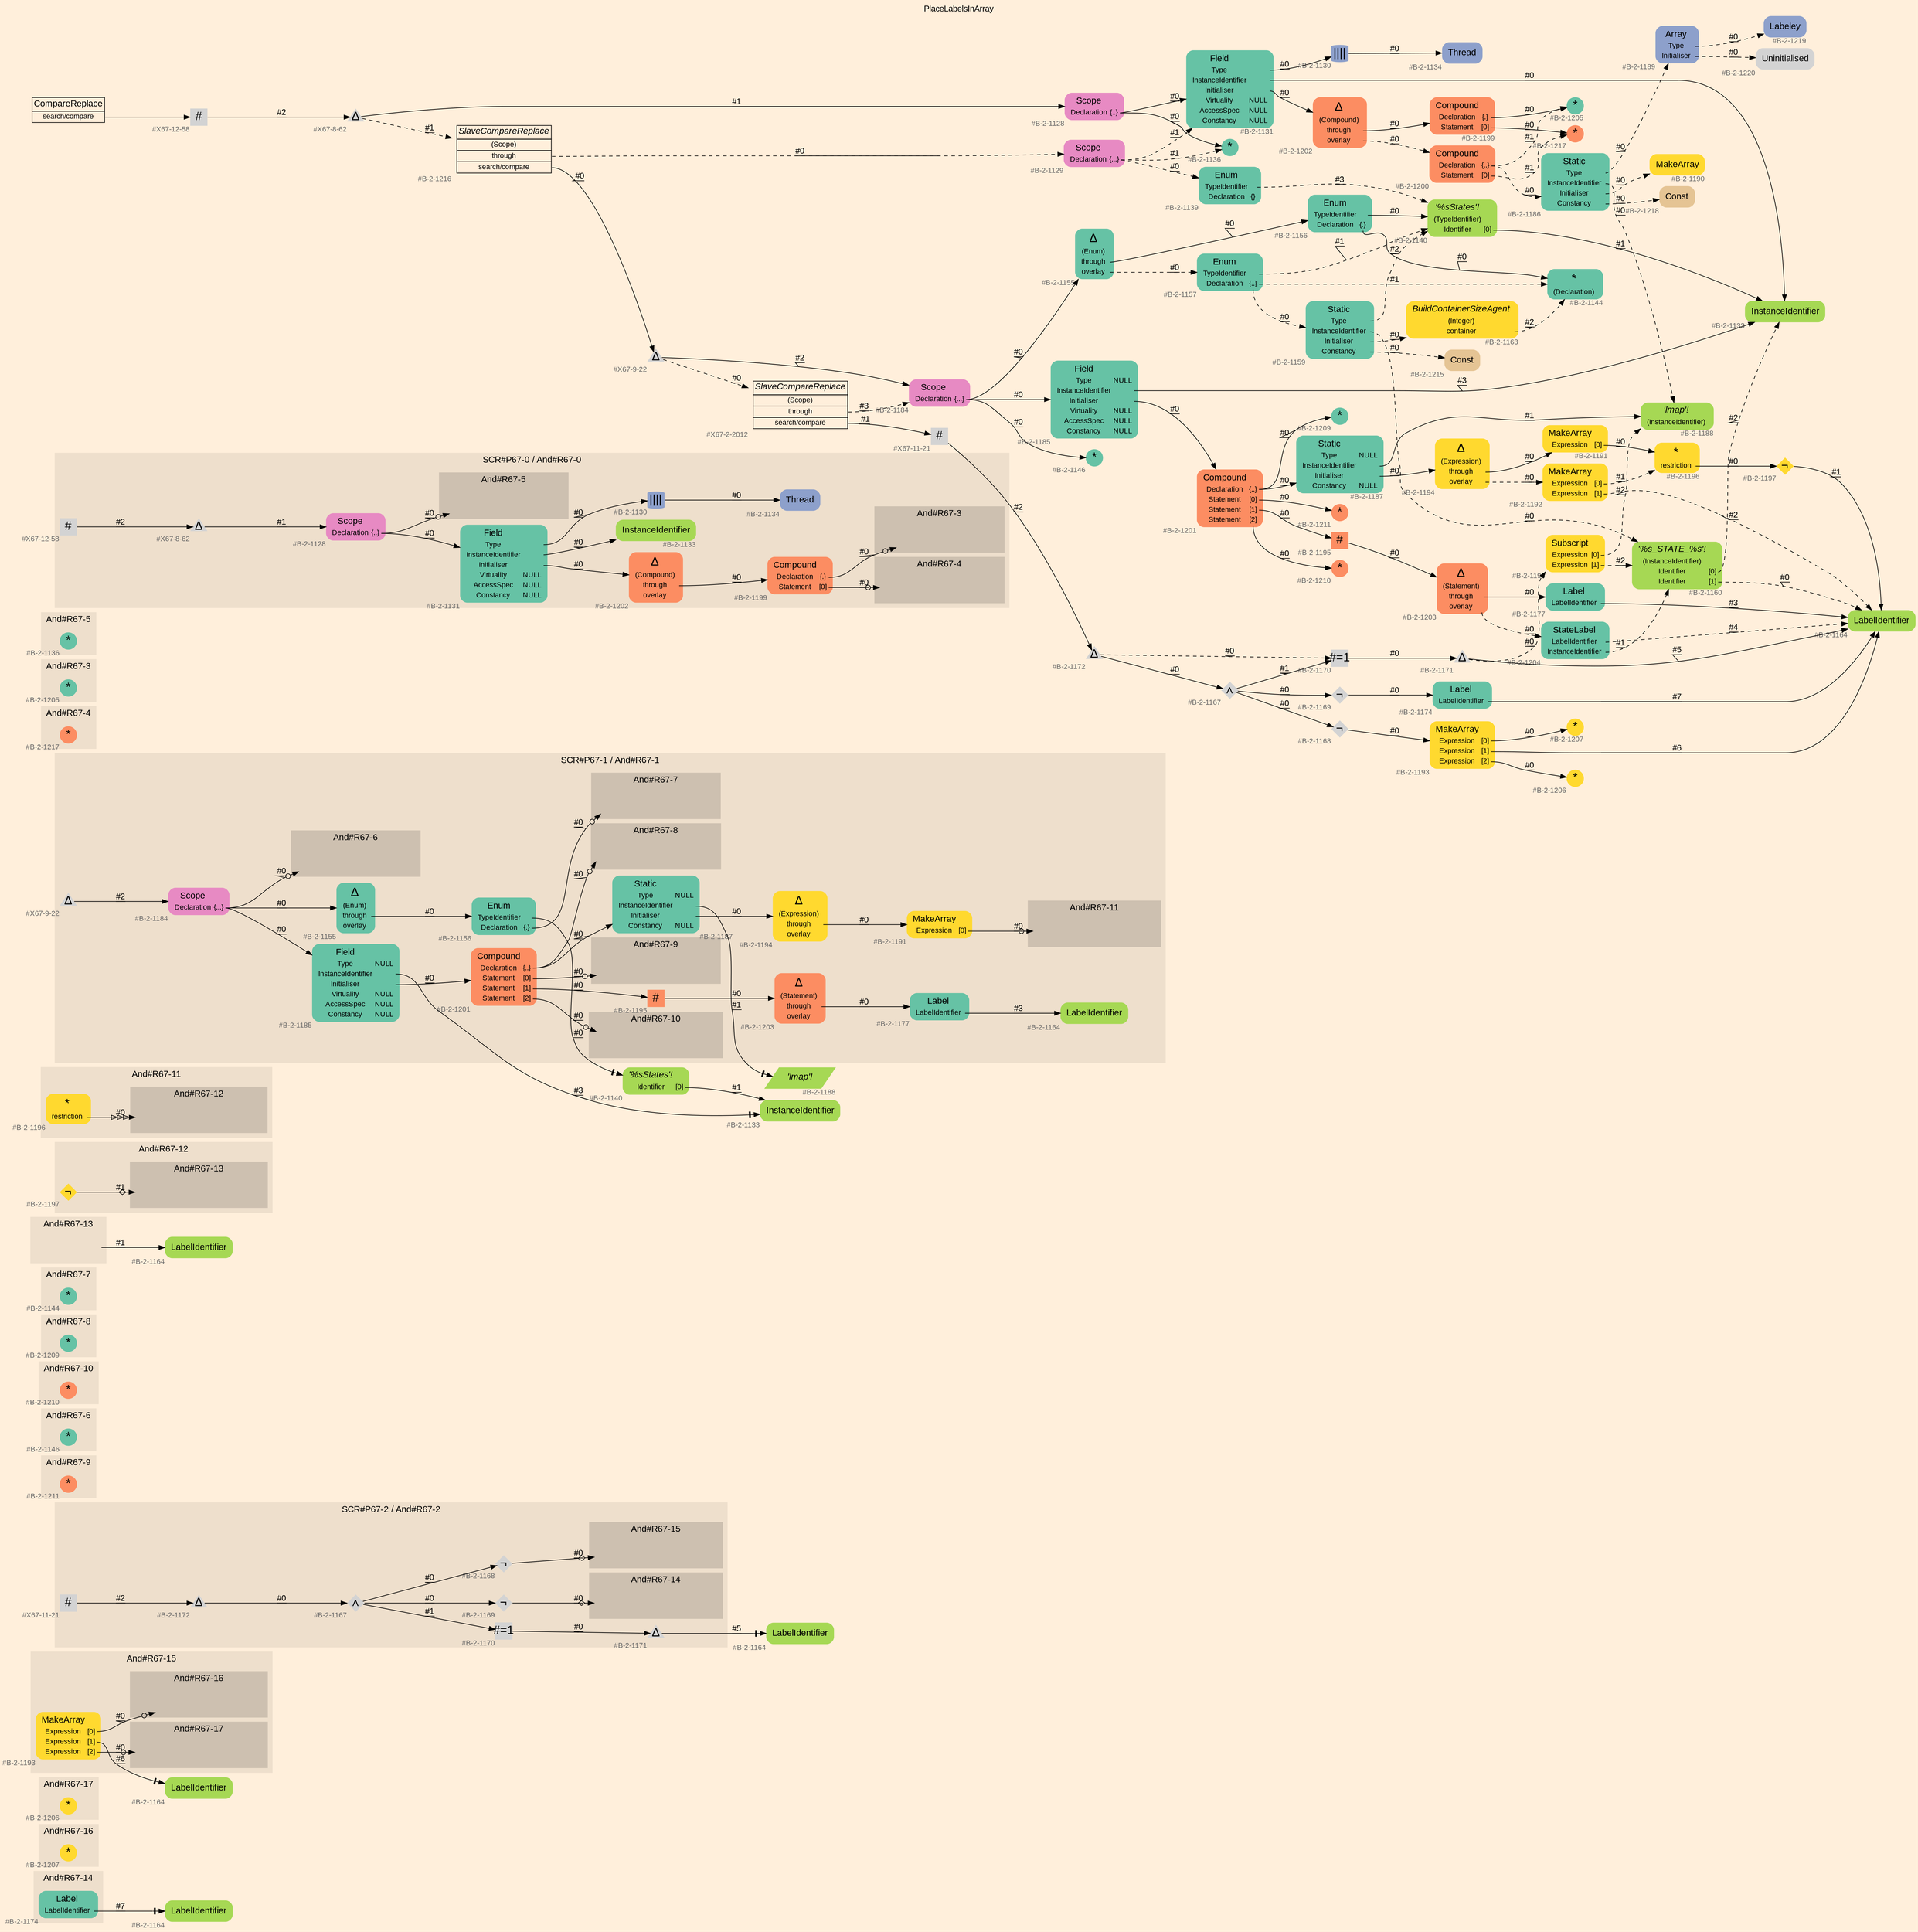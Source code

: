 digraph "PlaceLabelsInArray" {
label = "PlaceLabelsInArray"
labelloc = t
graph [
    rankdir = "LR"
    ranksep = 0.3
    bgcolor = antiquewhite1
    color = black
    fontcolor = black
    fontname = "Arial"
];
node [
    fontname = "Arial"
];
edge [
    fontname = "Arial"
];

// -------------------- figure And#R67-14 --------------------
// -------- region And#R67-14 ----------
subgraph "clusterAnd#R67-14" {
    label = "And#R67-14"
    style = "filled"
    color = antiquewhite2
    fontsize = "15"
    // -------- block And#R67-14/#B-2-1174 ----------
    "And#R67-14/#B-2-1174" [
        fillcolor = "/set28/1"
        xlabel = "#B-2-1174"
        fontsize = "12"
        fontcolor = grey40
        shape = "plaintext"
        label = <<TABLE BORDER="0" CELLBORDER="0" CELLSPACING="0">
         <TR><TD><FONT COLOR="black" POINT-SIZE="15">Label</FONT></TD></TR>
         <TR><TD><FONT COLOR="black" POINT-SIZE="12">LabelIdentifier</FONT></TD><TD PORT="port0"></TD></TR>
        </TABLE>>
        style = "rounded,filled"
    ];
    
}

// -------- block And#R67-14/#B-2-1164 ----------
"And#R67-14/#B-2-1164" [
    fillcolor = "/set28/5"
    xlabel = "#B-2-1164"
    fontsize = "12"
    fontcolor = grey40
    shape = "plaintext"
    label = <<TABLE BORDER="0" CELLBORDER="0" CELLSPACING="0">
     <TR><TD><FONT COLOR="black" POINT-SIZE="15">LabelIdentifier</FONT></TD></TR>
    </TABLE>>
    style = "rounded,filled"
];

"And#R67-14/#B-2-1174":port0 -> "And#R67-14/#B-2-1164" [
    arrowhead="normalnonetee"
    label = "#7"
    decorate = true
    color = black
    fontcolor = black
];


// -------------------- figure And#R67-16 --------------------
// -------- region And#R67-16 ----------
subgraph "clusterAnd#R67-16" {
    label = "And#R67-16"
    style = "filled"
    color = antiquewhite2
    fontsize = "15"
    // -------- block And#R67-16/#B-2-1207 ----------
    "And#R67-16/#B-2-1207" [
        fillcolor = "/set28/6"
        xlabel = "#B-2-1207"
        fontsize = "12"
        fontcolor = grey40
        shape = "circle"
        label = <<FONT COLOR="black" POINT-SIZE="20">*</FONT>>
        style = "filled"
        penwidth = 0.0
        fixedsize = true
        width = 0.4
        height = 0.4
    ];
    
}


// -------------------- figure And#R67-17 --------------------
// -------- region And#R67-17 ----------
subgraph "clusterAnd#R67-17" {
    label = "And#R67-17"
    style = "filled"
    color = antiquewhite2
    fontsize = "15"
    // -------- block And#R67-17/#B-2-1206 ----------
    "And#R67-17/#B-2-1206" [
        fillcolor = "/set28/6"
        xlabel = "#B-2-1206"
        fontsize = "12"
        fontcolor = grey40
        shape = "circle"
        label = <<FONT COLOR="black" POINT-SIZE="20">*</FONT>>
        style = "filled"
        penwidth = 0.0
        fixedsize = true
        width = 0.4
        height = 0.4
    ];
    
}


// -------------------- figure And#R67-15 --------------------
// -------- region And#R67-15 ----------
subgraph "clusterAnd#R67-15" {
    label = "And#R67-15"
    style = "filled"
    color = antiquewhite2
    fontsize = "15"
    // -------- block And#R67-15/#B-2-1193 ----------
    "And#R67-15/#B-2-1193" [
        fillcolor = "/set28/6"
        xlabel = "#B-2-1193"
        fontsize = "12"
        fontcolor = grey40
        shape = "plaintext"
        label = <<TABLE BORDER="0" CELLBORDER="0" CELLSPACING="0">
         <TR><TD><FONT COLOR="black" POINT-SIZE="15">MakeArray</FONT></TD></TR>
         <TR><TD><FONT COLOR="black" POINT-SIZE="12">Expression</FONT></TD><TD PORT="port0"><FONT COLOR="black" POINT-SIZE="12">[0]</FONT></TD></TR>
         <TR><TD><FONT COLOR="black" POINT-SIZE="12">Expression</FONT></TD><TD PORT="port1"><FONT COLOR="black" POINT-SIZE="12">[1]</FONT></TD></TR>
         <TR><TD><FONT COLOR="black" POINT-SIZE="12">Expression</FONT></TD><TD PORT="port2"><FONT COLOR="black" POINT-SIZE="12">[2]</FONT></TD></TR>
        </TABLE>>
        style = "rounded,filled"
    ];
    
    // -------- region And#R67-15/And#R67-16 ----------
    subgraph "clusterAnd#R67-15/And#R67-16" {
        label = "And#R67-16"
        style = "filled"
        color = antiquewhite3
        fontsize = "15"
        // -------- block And#R67-15/And#R67-16/#B-2-1207 ----------
        "And#R67-15/And#R67-16/#B-2-1207" [
            fillcolor = "/set28/6"
            xlabel = "#B-2-1207"
            fontsize = "12"
            fontcolor = grey40
            shape = "none"
            style = "invisible"
        ];
        
    }
    
    // -------- region And#R67-15/And#R67-17 ----------
    subgraph "clusterAnd#R67-15/And#R67-17" {
        label = "And#R67-17"
        style = "filled"
        color = antiquewhite3
        fontsize = "15"
        // -------- block And#R67-15/And#R67-17/#B-2-1206 ----------
        "And#R67-15/And#R67-17/#B-2-1206" [
            fillcolor = "/set28/6"
            xlabel = "#B-2-1206"
            fontsize = "12"
            fontcolor = grey40
            shape = "none"
            style = "invisible"
        ];
        
    }
    
}

// -------- block And#R67-15/#B-2-1164 ----------
"And#R67-15/#B-2-1164" [
    fillcolor = "/set28/5"
    xlabel = "#B-2-1164"
    fontsize = "12"
    fontcolor = grey40
    shape = "plaintext"
    label = <<TABLE BORDER="0" CELLBORDER="0" CELLSPACING="0">
     <TR><TD><FONT COLOR="black" POINT-SIZE="15">LabelIdentifier</FONT></TD></TR>
    </TABLE>>
    style = "rounded,filled"
];

"And#R67-15/#B-2-1193":port0 -> "And#R67-15/And#R67-16/#B-2-1207" [
    arrowhead="normalnoneodot"
    label = "#0"
    decorate = true
    color = black
    fontcolor = black
];

"And#R67-15/#B-2-1193":port1 -> "And#R67-15/#B-2-1164" [
    arrowhead="normalnonetee"
    label = "#6"
    decorate = true
    color = black
    fontcolor = black
];

"And#R67-15/#B-2-1193":port2 -> "And#R67-15/And#R67-17/#B-2-1206" [
    arrowhead="normalnoneodot"
    label = "#0"
    decorate = true
    color = black
    fontcolor = black
];


// -------------------- figure And#R67-2 --------------------
// -------- region And#R67-2 ----------
subgraph "clusterAnd#R67-2" {
    label = "SCR#P67-2 / And#R67-2"
    style = "filled"
    color = antiquewhite2
    fontsize = "15"
    // -------- block And#R67-2/#X67-11-21 ----------
    "And#R67-2/#X67-11-21" [
        xlabel = "#X67-11-21"
        fontsize = "12"
        fontcolor = grey40
        shape = "square"
        label = <<FONT COLOR="black" POINT-SIZE="20">#</FONT>>
        style = "filled"
        penwidth = 0.0
        fixedsize = true
        width = 0.4
        height = 0.4
    ];
    
    // -------- block And#R67-2/#B-2-1170 ----------
    "And#R67-2/#B-2-1170" [
        xlabel = "#B-2-1170"
        fontsize = "12"
        fontcolor = grey40
        shape = "square"
        label = <<FONT COLOR="black" POINT-SIZE="20">#=1</FONT>>
        style = "filled"
        penwidth = 0.0
        fixedsize = true
        width = 0.4
        height = 0.4
    ];
    
    // -------- block And#R67-2/#B-2-1172 ----------
    "And#R67-2/#B-2-1172" [
        xlabel = "#B-2-1172"
        fontsize = "12"
        fontcolor = grey40
        shape = "triangle"
        label = <<FONT COLOR="black" POINT-SIZE="20">Δ</FONT>>
        style = "filled"
        penwidth = 0.0
        fixedsize = true
        width = 0.4
        height = 0.4
    ];
    
    // -------- block And#R67-2/#B-2-1171 ----------
    "And#R67-2/#B-2-1171" [
        xlabel = "#B-2-1171"
        fontsize = "12"
        fontcolor = grey40
        shape = "triangle"
        label = <<FONT COLOR="black" POINT-SIZE="20">Δ</FONT>>
        style = "filled"
        penwidth = 0.0
        fixedsize = true
        width = 0.4
        height = 0.4
    ];
    
    // -------- block And#R67-2/#B-2-1169 ----------
    "And#R67-2/#B-2-1169" [
        xlabel = "#B-2-1169"
        fontsize = "12"
        fontcolor = grey40
        shape = "diamond"
        label = <<FONT COLOR="black" POINT-SIZE="20">¬</FONT>>
        style = "filled"
        penwidth = 0.0
        fixedsize = true
        width = 0.4
        height = 0.4
    ];
    
    // -------- block And#R67-2/#B-2-1168 ----------
    "And#R67-2/#B-2-1168" [
        xlabel = "#B-2-1168"
        fontsize = "12"
        fontcolor = grey40
        shape = "diamond"
        label = <<FONT COLOR="black" POINT-SIZE="20">¬</FONT>>
        style = "filled"
        penwidth = 0.0
        fixedsize = true
        width = 0.4
        height = 0.4
    ];
    
    // -------- block And#R67-2/#B-2-1167 ----------
    "And#R67-2/#B-2-1167" [
        xlabel = "#B-2-1167"
        fontsize = "12"
        fontcolor = grey40
        shape = "diamond"
        label = <<FONT COLOR="black" POINT-SIZE="20">∧</FONT>>
        style = "filled"
        penwidth = 0.0
        fixedsize = true
        width = 0.4
        height = 0.4
    ];
    
    // -------- region And#R67-2/And#R67-14 ----------
    subgraph "clusterAnd#R67-2/And#R67-14" {
        label = "And#R67-14"
        style = "filled"
        color = antiquewhite3
        fontsize = "15"
        // -------- block And#R67-2/And#R67-14/#B-2-1174 ----------
        "And#R67-2/And#R67-14/#B-2-1174" [
            fillcolor = "/set28/1"
            xlabel = "#B-2-1174"
            fontsize = "12"
            fontcolor = grey40
            shape = "none"
            style = "invisible"
        ];
        
    }
    
    // -------- region And#R67-2/And#R67-15 ----------
    subgraph "clusterAnd#R67-2/And#R67-15" {
        label = "And#R67-15"
        style = "filled"
        color = antiquewhite3
        fontsize = "15"
        // -------- block And#R67-2/And#R67-15/#B-2-1193 ----------
        "And#R67-2/And#R67-15/#B-2-1193" [
            fillcolor = "/set28/6"
            xlabel = "#B-2-1193"
            fontsize = "12"
            fontcolor = grey40
            shape = "none"
            style = "invisible"
        ];
        
    }
    
}

// -------- block And#R67-2/#B-2-1164 ----------
"And#R67-2/#B-2-1164" [
    fillcolor = "/set28/5"
    xlabel = "#B-2-1164"
    fontsize = "12"
    fontcolor = grey40
    shape = "plaintext"
    label = <<TABLE BORDER="0" CELLBORDER="0" CELLSPACING="0">
     <TR><TD><FONT COLOR="black" POINT-SIZE="15">LabelIdentifier</FONT></TD></TR>
    </TABLE>>
    style = "rounded,filled"
];

"And#R67-2/#X67-11-21" -> "And#R67-2/#B-2-1172" [
    label = "#2"
    decorate = true
    color = black
    fontcolor = black
];

"And#R67-2/#B-2-1170" -> "And#R67-2/#B-2-1171" [
    label = "#0"
    decorate = true
    color = black
    fontcolor = black
];

"And#R67-2/#B-2-1172" -> "And#R67-2/#B-2-1167" [
    label = "#0"
    decorate = true
    color = black
    fontcolor = black
];

"And#R67-2/#B-2-1171" -> "And#R67-2/#B-2-1164" [
    arrowhead="normalnonetee"
    label = "#5"
    decorate = true
    color = black
    fontcolor = black
];

"And#R67-2/#B-2-1169" -> "And#R67-2/And#R67-14/#B-2-1174" [
    arrowhead="normalnoneodiamond"
    label = "#0"
    decorate = true
    color = black
    fontcolor = black
];

"And#R67-2/#B-2-1168" -> "And#R67-2/And#R67-15/#B-2-1193" [
    arrowhead="normalnoneodiamond"
    label = "#0"
    decorate = true
    color = black
    fontcolor = black
];

"And#R67-2/#B-2-1167" -> "And#R67-2/#B-2-1170" [
    label = "#1"
    decorate = true
    color = black
    fontcolor = black
];

"And#R67-2/#B-2-1167" -> "And#R67-2/#B-2-1168" [
    label = "#0"
    decorate = true
    color = black
    fontcolor = black
];

"And#R67-2/#B-2-1167" -> "And#R67-2/#B-2-1169" [
    label = "#0"
    decorate = true
    color = black
    fontcolor = black
];


// -------------------- figure And#R67-9 --------------------
// -------- region And#R67-9 ----------
subgraph "clusterAnd#R67-9" {
    label = "And#R67-9"
    style = "filled"
    color = antiquewhite2
    fontsize = "15"
    // -------- block And#R67-9/#B-2-1211 ----------
    "And#R67-9/#B-2-1211" [
        fillcolor = "/set28/2"
        xlabel = "#B-2-1211"
        fontsize = "12"
        fontcolor = grey40
        shape = "circle"
        label = <<FONT COLOR="black" POINT-SIZE="20">*</FONT>>
        style = "filled"
        penwidth = 0.0
        fixedsize = true
        width = 0.4
        height = 0.4
    ];
    
}


// -------------------- figure And#R67-6 --------------------
// -------- region And#R67-6 ----------
subgraph "clusterAnd#R67-6" {
    label = "And#R67-6"
    style = "filled"
    color = antiquewhite2
    fontsize = "15"
    // -------- block And#R67-6/#B-2-1146 ----------
    "And#R67-6/#B-2-1146" [
        fillcolor = "/set28/1"
        xlabel = "#B-2-1146"
        fontsize = "12"
        fontcolor = grey40
        shape = "circle"
        label = <<FONT COLOR="black" POINT-SIZE="20">*</FONT>>
        style = "filled"
        penwidth = 0.0
        fixedsize = true
        width = 0.4
        height = 0.4
    ];
    
}


// -------------------- figure And#R67-10 --------------------
// -------- region And#R67-10 ----------
subgraph "clusterAnd#R67-10" {
    label = "And#R67-10"
    style = "filled"
    color = antiquewhite2
    fontsize = "15"
    // -------- block And#R67-10/#B-2-1210 ----------
    "And#R67-10/#B-2-1210" [
        fillcolor = "/set28/2"
        xlabel = "#B-2-1210"
        fontsize = "12"
        fontcolor = grey40
        shape = "circle"
        label = <<FONT COLOR="black" POINT-SIZE="20">*</FONT>>
        style = "filled"
        penwidth = 0.0
        fixedsize = true
        width = 0.4
        height = 0.4
    ];
    
}


// -------------------- figure And#R67-8 --------------------
// -------- region And#R67-8 ----------
subgraph "clusterAnd#R67-8" {
    label = "And#R67-8"
    style = "filled"
    color = antiquewhite2
    fontsize = "15"
    // -------- block And#R67-8/#B-2-1209 ----------
    "And#R67-8/#B-2-1209" [
        fillcolor = "/set28/1"
        xlabel = "#B-2-1209"
        fontsize = "12"
        fontcolor = grey40
        shape = "circle"
        label = <<FONT COLOR="black" POINT-SIZE="20">*</FONT>>
        style = "filled"
        penwidth = 0.0
        fixedsize = true
        width = 0.4
        height = 0.4
    ];
    
}


// -------------------- figure And#R67-7 --------------------
// -------- region And#R67-7 ----------
subgraph "clusterAnd#R67-7" {
    label = "And#R67-7"
    style = "filled"
    color = antiquewhite2
    fontsize = "15"
    // -------- block And#R67-7/#B-2-1144 ----------
    "And#R67-7/#B-2-1144" [
        fillcolor = "/set28/1"
        xlabel = "#B-2-1144"
        fontsize = "12"
        fontcolor = grey40
        shape = "circle"
        label = <<FONT COLOR="black" POINT-SIZE="20">*</FONT>>
        style = "filled"
        penwidth = 0.0
        fixedsize = true
        width = 0.4
        height = 0.4
    ];
    
}


// -------------------- figure And#R67-13 --------------------
// -------- region And#R67-13 ----------
subgraph "clusterAnd#R67-13" {
    label = "And#R67-13"
    style = "filled"
    color = antiquewhite2
    fontsize = "15"
    // -------- block And#R67-13/IRIP ----------
    "And#R67-13/IRIP" [
        fontsize = "12"
        fontcolor = grey40
        shape = "none"
        style = "invisible"
    ];
    
}

// -------- block And#R67-13/#B-2-1164 ----------
"And#R67-13/#B-2-1164" [
    fillcolor = "/set28/5"
    xlabel = "#B-2-1164"
    fontsize = "12"
    fontcolor = grey40
    shape = "plaintext"
    label = <<TABLE BORDER="0" CELLBORDER="0" CELLSPACING="0">
     <TR><TD><FONT COLOR="black" POINT-SIZE="15">LabelIdentifier</FONT></TD></TR>
    </TABLE>>
    style = "rounded,filled"
];

"And#R67-13/IRIP" -> "And#R67-13/#B-2-1164" [
    label = "#1"
    decorate = true
    color = black
    fontcolor = black
];


// -------------------- figure And#R67-12 --------------------
// -------- region And#R67-12 ----------
subgraph "clusterAnd#R67-12" {
    label = "And#R67-12"
    style = "filled"
    color = antiquewhite2
    fontsize = "15"
    // -------- block And#R67-12/#B-2-1197 ----------
    "And#R67-12/#B-2-1197" [
        fillcolor = "/set28/6"
        xlabel = "#B-2-1197"
        fontsize = "12"
        fontcolor = grey40
        shape = "diamond"
        label = <<FONT COLOR="black" POINT-SIZE="20">¬</FONT>>
        style = "filled"
        penwidth = 0.0
        fixedsize = true
        width = 0.4
        height = 0.4
    ];
    
    // -------- region And#R67-12/And#R67-13 ----------
    subgraph "clusterAnd#R67-12/And#R67-13" {
        label = "And#R67-13"
        style = "filled"
        color = antiquewhite3
        fontsize = "15"
        // -------- block And#R67-12/And#R67-13/#B-2-1164 ----------
        "And#R67-12/And#R67-13/#B-2-1164" [
            fillcolor = "/set28/5"
            xlabel = "#B-2-1164"
            fontsize = "12"
            fontcolor = grey40
            shape = "none"
            style = "invisible"
        ];
        
    }
    
}

"And#R67-12/#B-2-1197" -> "And#R67-12/And#R67-13/#B-2-1164" [
    arrowhead="normalnoneodiamond"
    label = "#1"
    decorate = true
    color = black
    fontcolor = black
];


// -------------------- figure And#R67-11 --------------------
// -------- region And#R67-11 ----------
subgraph "clusterAnd#R67-11" {
    label = "And#R67-11"
    style = "filled"
    color = antiquewhite2
    fontsize = "15"
    // -------- block And#R67-11/#B-2-1196 ----------
    "And#R67-11/#B-2-1196" [
        fillcolor = "/set28/6"
        xlabel = "#B-2-1196"
        fontsize = "12"
        fontcolor = grey40
        shape = "plaintext"
        label = <<TABLE BORDER="0" CELLBORDER="0" CELLSPACING="0">
         <TR><TD><FONT COLOR="black" POINT-SIZE="20">*</FONT></TD></TR>
         <TR><TD><FONT COLOR="black" POINT-SIZE="12">restriction</FONT></TD><TD PORT="port0"></TD></TR>
        </TABLE>>
        style = "rounded,filled"
    ];
    
    // -------- region And#R67-11/And#R67-12 ----------
    subgraph "clusterAnd#R67-11/And#R67-12" {
        label = "And#R67-12"
        style = "filled"
        color = antiquewhite3
        fontsize = "15"
        // -------- block And#R67-11/And#R67-12/#B-2-1197 ----------
        "And#R67-11/And#R67-12/#B-2-1197" [
            fillcolor = "/set28/6"
            xlabel = "#B-2-1197"
            fontsize = "12"
            fontcolor = grey40
            shape = "none"
            style = "invisible"
        ];
        
    }
    
}

"And#R67-11/#B-2-1196":port0 -> "And#R67-11/And#R67-12/#B-2-1197" [
    arrowhead="normalonormalonormalonormal"
    label = "#0"
    decorate = true
    color = black
    fontcolor = black
];


// -------------------- figure And#R67-1 --------------------
// -------- region And#R67-1 ----------
subgraph "clusterAnd#R67-1" {
    label = "SCR#P67-1 / And#R67-1"
    style = "filled"
    color = antiquewhite2
    fontsize = "15"
    // -------- block And#R67-1/#B-2-1156 ----------
    "And#R67-1/#B-2-1156" [
        fillcolor = "/set28/1"
        xlabel = "#B-2-1156"
        fontsize = "12"
        fontcolor = grey40
        shape = "plaintext"
        label = <<TABLE BORDER="0" CELLBORDER="0" CELLSPACING="0">
         <TR><TD><FONT COLOR="black" POINT-SIZE="15">Enum</FONT></TD></TR>
         <TR><TD><FONT COLOR="black" POINT-SIZE="12">TypeIdentifier</FONT></TD><TD PORT="port0"></TD></TR>
         <TR><TD><FONT COLOR="black" POINT-SIZE="12">Declaration</FONT></TD><TD PORT="port1"><FONT COLOR="black" POINT-SIZE="12">{.}</FONT></TD></TR>
        </TABLE>>
        style = "rounded,filled"
    ];
    
    // -------- block And#R67-1/#B-2-1195 ----------
    "And#R67-1/#B-2-1195" [
        fillcolor = "/set28/2"
        xlabel = "#B-2-1195"
        fontsize = "12"
        fontcolor = grey40
        shape = "square"
        label = <<FONT COLOR="black" POINT-SIZE="20">#</FONT>>
        style = "filled"
        penwidth = 0.0
        fixedsize = true
        width = 0.4
        height = 0.4
    ];
    
    // -------- block And#R67-1/#X67-9-22 ----------
    "And#R67-1/#X67-9-22" [
        xlabel = "#X67-9-22"
        fontsize = "12"
        fontcolor = grey40
        shape = "triangle"
        label = <<FONT COLOR="black" POINT-SIZE="20">Δ</FONT>>
        style = "filled"
        penwidth = 0.0
        fixedsize = true
        width = 0.4
        height = 0.4
    ];
    
    // -------- block And#R67-1/#B-2-1185 ----------
    "And#R67-1/#B-2-1185" [
        fillcolor = "/set28/1"
        xlabel = "#B-2-1185"
        fontsize = "12"
        fontcolor = grey40
        shape = "plaintext"
        label = <<TABLE BORDER="0" CELLBORDER="0" CELLSPACING="0">
         <TR><TD><FONT COLOR="black" POINT-SIZE="15">Field</FONT></TD></TR>
         <TR><TD><FONT COLOR="black" POINT-SIZE="12">Type</FONT></TD><TD PORT="port0"><FONT COLOR="black" POINT-SIZE="12">NULL</FONT></TD></TR>
         <TR><TD><FONT COLOR="black" POINT-SIZE="12">InstanceIdentifier</FONT></TD><TD PORT="port1"></TD></TR>
         <TR><TD><FONT COLOR="black" POINT-SIZE="12">Initialiser</FONT></TD><TD PORT="port2"></TD></TR>
         <TR><TD><FONT COLOR="black" POINT-SIZE="12">Virtuality</FONT></TD><TD PORT="port3"><FONT COLOR="black" POINT-SIZE="12">NULL</FONT></TD></TR>
         <TR><TD><FONT COLOR="black" POINT-SIZE="12">AccessSpec</FONT></TD><TD PORT="port4"><FONT COLOR="black" POINT-SIZE="12">NULL</FONT></TD></TR>
         <TR><TD><FONT COLOR="black" POINT-SIZE="12">Constancy</FONT></TD><TD PORT="port5"><FONT COLOR="black" POINT-SIZE="12">NULL</FONT></TD></TR>
        </TABLE>>
        style = "rounded,filled"
    ];
    
    // -------- block And#R67-1/#B-2-1164 ----------
    "And#R67-1/#B-2-1164" [
        fillcolor = "/set28/5"
        xlabel = "#B-2-1164"
        fontsize = "12"
        fontcolor = grey40
        shape = "plaintext"
        label = <<TABLE BORDER="0" CELLBORDER="0" CELLSPACING="0">
         <TR><TD><FONT COLOR="black" POINT-SIZE="15">LabelIdentifier</FONT></TD></TR>
        </TABLE>>
        style = "rounded,filled"
    ];
    
    // -------- block And#R67-1/#B-2-1187 ----------
    "And#R67-1/#B-2-1187" [
        fillcolor = "/set28/1"
        xlabel = "#B-2-1187"
        fontsize = "12"
        fontcolor = grey40
        shape = "plaintext"
        label = <<TABLE BORDER="0" CELLBORDER="0" CELLSPACING="0">
         <TR><TD><FONT COLOR="black" POINT-SIZE="15">Static</FONT></TD></TR>
         <TR><TD><FONT COLOR="black" POINT-SIZE="12">Type</FONT></TD><TD PORT="port0"><FONT COLOR="black" POINT-SIZE="12">NULL</FONT></TD></TR>
         <TR><TD><FONT COLOR="black" POINT-SIZE="12">InstanceIdentifier</FONT></TD><TD PORT="port1"></TD></TR>
         <TR><TD><FONT COLOR="black" POINT-SIZE="12">Initialiser</FONT></TD><TD PORT="port2"></TD></TR>
         <TR><TD><FONT COLOR="black" POINT-SIZE="12">Constancy</FONT></TD><TD PORT="port3"><FONT COLOR="black" POINT-SIZE="12">NULL</FONT></TD></TR>
        </TABLE>>
        style = "rounded,filled"
    ];
    
    // -------- block And#R67-1/#B-2-1184 ----------
    "And#R67-1/#B-2-1184" [
        fillcolor = "/set28/4"
        xlabel = "#B-2-1184"
        fontsize = "12"
        fontcolor = grey40
        shape = "plaintext"
        label = <<TABLE BORDER="0" CELLBORDER="0" CELLSPACING="0">
         <TR><TD><FONT COLOR="black" POINT-SIZE="15">Scope</FONT></TD></TR>
         <TR><TD><FONT COLOR="black" POINT-SIZE="12">Declaration</FONT></TD><TD PORT="port0"><FONT COLOR="black" POINT-SIZE="12">{...}</FONT></TD></TR>
        </TABLE>>
        style = "rounded,filled"
    ];
    
    // -------- block And#R67-1/#B-2-1201 ----------
    "And#R67-1/#B-2-1201" [
        fillcolor = "/set28/2"
        xlabel = "#B-2-1201"
        fontsize = "12"
        fontcolor = grey40
        shape = "plaintext"
        label = <<TABLE BORDER="0" CELLBORDER="0" CELLSPACING="0">
         <TR><TD><FONT COLOR="black" POINT-SIZE="15">Compound</FONT></TD></TR>
         <TR><TD><FONT COLOR="black" POINT-SIZE="12">Declaration</FONT></TD><TD PORT="port0"><FONT COLOR="black" POINT-SIZE="12">{..}</FONT></TD></TR>
         <TR><TD><FONT COLOR="black" POINT-SIZE="12">Statement</FONT></TD><TD PORT="port1"><FONT COLOR="black" POINT-SIZE="12">[0]</FONT></TD></TR>
         <TR><TD><FONT COLOR="black" POINT-SIZE="12">Statement</FONT></TD><TD PORT="port2"><FONT COLOR="black" POINT-SIZE="12">[1]</FONT></TD></TR>
         <TR><TD><FONT COLOR="black" POINT-SIZE="12">Statement</FONT></TD><TD PORT="port3"><FONT COLOR="black" POINT-SIZE="12">[2]</FONT></TD></TR>
        </TABLE>>
        style = "rounded,filled"
    ];
    
    // -------- block And#R67-1/#B-2-1194 ----------
    "And#R67-1/#B-2-1194" [
        fillcolor = "/set28/6"
        xlabel = "#B-2-1194"
        fontsize = "12"
        fontcolor = grey40
        shape = "plaintext"
        label = <<TABLE BORDER="0" CELLBORDER="0" CELLSPACING="0">
         <TR><TD><FONT COLOR="black" POINT-SIZE="20">Δ</FONT></TD></TR>
         <TR><TD><FONT COLOR="black" POINT-SIZE="12">(Expression)</FONT></TD><TD PORT="port0"></TD></TR>
         <TR><TD><FONT COLOR="black" POINT-SIZE="12">through</FONT></TD><TD PORT="port1"></TD></TR>
         <TR><TD><FONT COLOR="black" POINT-SIZE="12">overlay</FONT></TD><TD PORT="port2"></TD></TR>
        </TABLE>>
        style = "rounded,filled"
    ];
    
    // -------- block And#R67-1/#B-2-1191 ----------
    "And#R67-1/#B-2-1191" [
        fillcolor = "/set28/6"
        xlabel = "#B-2-1191"
        fontsize = "12"
        fontcolor = grey40
        shape = "plaintext"
        label = <<TABLE BORDER="0" CELLBORDER="0" CELLSPACING="0">
         <TR><TD><FONT COLOR="black" POINT-SIZE="15">MakeArray</FONT></TD></TR>
         <TR><TD><FONT COLOR="black" POINT-SIZE="12">Expression</FONT></TD><TD PORT="port0"><FONT COLOR="black" POINT-SIZE="12">[0]</FONT></TD></TR>
        </TABLE>>
        style = "rounded,filled"
    ];
    
    // -------- block And#R67-1/#B-2-1203 ----------
    "And#R67-1/#B-2-1203" [
        fillcolor = "/set28/2"
        xlabel = "#B-2-1203"
        fontsize = "12"
        fontcolor = grey40
        shape = "plaintext"
        label = <<TABLE BORDER="0" CELLBORDER="0" CELLSPACING="0">
         <TR><TD><FONT COLOR="black" POINT-SIZE="20">Δ</FONT></TD></TR>
         <TR><TD><FONT COLOR="black" POINT-SIZE="12">(Statement)</FONT></TD><TD PORT="port0"></TD></TR>
         <TR><TD><FONT COLOR="black" POINT-SIZE="12">through</FONT></TD><TD PORT="port1"></TD></TR>
         <TR><TD><FONT COLOR="black" POINT-SIZE="12">overlay</FONT></TD><TD PORT="port2"></TD></TR>
        </TABLE>>
        style = "rounded,filled"
    ];
    
    // -------- block And#R67-1/#B-2-1155 ----------
    "And#R67-1/#B-2-1155" [
        fillcolor = "/set28/1"
        xlabel = "#B-2-1155"
        fontsize = "12"
        fontcolor = grey40
        shape = "plaintext"
        label = <<TABLE BORDER="0" CELLBORDER="0" CELLSPACING="0">
         <TR><TD><FONT COLOR="black" POINT-SIZE="20">Δ</FONT></TD></TR>
         <TR><TD><FONT COLOR="black" POINT-SIZE="12">(Enum)</FONT></TD><TD PORT="port0"></TD></TR>
         <TR><TD><FONT COLOR="black" POINT-SIZE="12">through</FONT></TD><TD PORT="port1"></TD></TR>
         <TR><TD><FONT COLOR="black" POINT-SIZE="12">overlay</FONT></TD><TD PORT="port2"></TD></TR>
        </TABLE>>
        style = "rounded,filled"
    ];
    
    // -------- block And#R67-1/#B-2-1177 ----------
    "And#R67-1/#B-2-1177" [
        fillcolor = "/set28/1"
        xlabel = "#B-2-1177"
        fontsize = "12"
        fontcolor = grey40
        shape = "plaintext"
        label = <<TABLE BORDER="0" CELLBORDER="0" CELLSPACING="0">
         <TR><TD><FONT COLOR="black" POINT-SIZE="15">Label</FONT></TD></TR>
         <TR><TD><FONT COLOR="black" POINT-SIZE="12">LabelIdentifier</FONT></TD><TD PORT="port0"></TD></TR>
        </TABLE>>
        style = "rounded,filled"
    ];
    
    // -------- region And#R67-1/And#R67-6 ----------
    subgraph "clusterAnd#R67-1/And#R67-6" {
        label = "And#R67-6"
        style = "filled"
        color = antiquewhite3
        fontsize = "15"
        // -------- block And#R67-1/And#R67-6/#B-2-1146 ----------
        "And#R67-1/And#R67-6/#B-2-1146" [
            fillcolor = "/set28/1"
            xlabel = "#B-2-1146"
            fontsize = "12"
            fontcolor = grey40
            shape = "none"
            style = "invisible"
        ];
        
    }
    
    // -------- region And#R67-1/And#R67-7 ----------
    subgraph "clusterAnd#R67-1/And#R67-7" {
        label = "And#R67-7"
        style = "filled"
        color = antiquewhite3
        fontsize = "15"
        // -------- block And#R67-1/And#R67-7/#B-2-1144 ----------
        "And#R67-1/And#R67-7/#B-2-1144" [
            fillcolor = "/set28/1"
            xlabel = "#B-2-1144"
            fontsize = "12"
            fontcolor = grey40
            shape = "none"
            style = "invisible"
        ];
        
    }
    
    // -------- region And#R67-1/And#R67-8 ----------
    subgraph "clusterAnd#R67-1/And#R67-8" {
        label = "And#R67-8"
        style = "filled"
        color = antiquewhite3
        fontsize = "15"
        // -------- block And#R67-1/And#R67-8/#B-2-1209 ----------
        "And#R67-1/And#R67-8/#B-2-1209" [
            fillcolor = "/set28/1"
            xlabel = "#B-2-1209"
            fontsize = "12"
            fontcolor = grey40
            shape = "none"
            style = "invisible"
        ];
        
    }
    
    // -------- region And#R67-1/And#R67-9 ----------
    subgraph "clusterAnd#R67-1/And#R67-9" {
        label = "And#R67-9"
        style = "filled"
        color = antiquewhite3
        fontsize = "15"
        // -------- block And#R67-1/And#R67-9/#B-2-1211 ----------
        "And#R67-1/And#R67-9/#B-2-1211" [
            fillcolor = "/set28/2"
            xlabel = "#B-2-1211"
            fontsize = "12"
            fontcolor = grey40
            shape = "none"
            style = "invisible"
        ];
        
    }
    
    // -------- region And#R67-1/And#R67-10 ----------
    subgraph "clusterAnd#R67-1/And#R67-10" {
        label = "And#R67-10"
        style = "filled"
        color = antiquewhite3
        fontsize = "15"
        // -------- block And#R67-1/And#R67-10/#B-2-1210 ----------
        "And#R67-1/And#R67-10/#B-2-1210" [
            fillcolor = "/set28/2"
            xlabel = "#B-2-1210"
            fontsize = "12"
            fontcolor = grey40
            shape = "none"
            style = "invisible"
        ];
        
    }
    
    // -------- region And#R67-1/And#R67-11 ----------
    subgraph "clusterAnd#R67-1/And#R67-11" {
        label = "And#R67-11"
        style = "filled"
        color = antiquewhite3
        fontsize = "15"
        // -------- block And#R67-1/And#R67-11/#B-2-1196 ----------
        "And#R67-1/And#R67-11/#B-2-1196" [
            fillcolor = "/set28/6"
            xlabel = "#B-2-1196"
            fontsize = "12"
            fontcolor = grey40
            shape = "none"
            style = "invisible"
        ];
        
    }
    
}

// -------- block And#R67-1/#B-2-1133 ----------
"And#R67-1/#B-2-1133" [
    fillcolor = "/set28/5"
    xlabel = "#B-2-1133"
    fontsize = "12"
    fontcolor = grey40
    shape = "plaintext"
    label = <<TABLE BORDER="0" CELLBORDER="0" CELLSPACING="0">
     <TR><TD><FONT COLOR="black" POINT-SIZE="15">InstanceIdentifier</FONT></TD></TR>
    </TABLE>>
    style = "rounded,filled"
];

// -------- block And#R67-1/#B-2-1188 ----------
"And#R67-1/#B-2-1188" [
    fillcolor = "/set28/5"
    xlabel = "#B-2-1188"
    fontsize = "12"
    fontcolor = grey40
    shape = "parallelogram"
    label = <<FONT COLOR="black" POINT-SIZE="15"><I>'lmap'!</I></FONT>>
    style = "filled"
    penwidth = 0.0
];

// -------- block And#R67-1/#B-2-1140 ----------
"And#R67-1/#B-2-1140" [
    fillcolor = "/set28/5"
    xlabel = "#B-2-1140"
    fontsize = "12"
    fontcolor = grey40
    shape = "plaintext"
    label = <<TABLE BORDER="0" CELLBORDER="0" CELLSPACING="0">
     <TR><TD><FONT COLOR="black" POINT-SIZE="15"><I>'%sStates'!</I></FONT></TD></TR>
     <TR><TD><FONT COLOR="black" POINT-SIZE="12">Identifier</FONT></TD><TD PORT="port0"><FONT COLOR="black" POINT-SIZE="12">[0]</FONT></TD></TR>
    </TABLE>>
    style = "rounded,filled"
];

"And#R67-1/#B-2-1156":port0 -> "And#R67-1/#B-2-1140" [
    arrowhead="normalnonetee"
    label = "#0"
    decorate = true
    color = black
    fontcolor = black
];

"And#R67-1/#B-2-1156":port1 -> "And#R67-1/And#R67-7/#B-2-1144" [
    arrowhead="normalnoneodot"
    label = "#0"
    decorate = true
    color = black
    fontcolor = black
];

"And#R67-1/#B-2-1195" -> "And#R67-1/#B-2-1203" [
    label = "#0"
    decorate = true
    color = black
    fontcolor = black
];

"And#R67-1/#X67-9-22" -> "And#R67-1/#B-2-1184" [
    label = "#2"
    decorate = true
    color = black
    fontcolor = black
];

"And#R67-1/#B-2-1185":port1 -> "And#R67-1/#B-2-1133" [
    arrowhead="normalnonetee"
    label = "#3"
    decorate = true
    color = black
    fontcolor = black
];

"And#R67-1/#B-2-1185":port2 -> "And#R67-1/#B-2-1201" [
    label = "#0"
    decorate = true
    color = black
    fontcolor = black
];

"And#R67-1/#B-2-1187":port1 -> "And#R67-1/#B-2-1188" [
    arrowhead="normalnonetee"
    label = "#1"
    decorate = true
    color = black
    fontcolor = black
];

"And#R67-1/#B-2-1187":port2 -> "And#R67-1/#B-2-1194" [
    label = "#0"
    decorate = true
    color = black
    fontcolor = black
];

"And#R67-1/#B-2-1184":port0 -> "And#R67-1/And#R67-6/#B-2-1146" [
    arrowhead="normalnoneodot"
    label = "#0"
    decorate = true
    color = black
    fontcolor = black
];

"And#R67-1/#B-2-1184":port0 -> "And#R67-1/#B-2-1155" [
    label = "#0"
    decorate = true
    color = black
    fontcolor = black
];

"And#R67-1/#B-2-1184":port0 -> "And#R67-1/#B-2-1185" [
    label = "#0"
    decorate = true
    color = black
    fontcolor = black
];

"And#R67-1/#B-2-1201":port0 -> "And#R67-1/And#R67-8/#B-2-1209" [
    arrowhead="normalnoneodot"
    label = "#0"
    decorate = true
    color = black
    fontcolor = black
];

"And#R67-1/#B-2-1201":port0 -> "And#R67-1/#B-2-1187" [
    label = "#0"
    decorate = true
    color = black
    fontcolor = black
];

"And#R67-1/#B-2-1201":port1 -> "And#R67-1/And#R67-9/#B-2-1211" [
    arrowhead="normalnoneodot"
    label = "#0"
    decorate = true
    color = black
    fontcolor = black
];

"And#R67-1/#B-2-1201":port2 -> "And#R67-1/#B-2-1195" [
    label = "#0"
    decorate = true
    color = black
    fontcolor = black
];

"And#R67-1/#B-2-1201":port3 -> "And#R67-1/And#R67-10/#B-2-1210" [
    arrowhead="normalnoneodot"
    label = "#0"
    decorate = true
    color = black
    fontcolor = black
];

"And#R67-1/#B-2-1194":port1 -> "And#R67-1/#B-2-1191" [
    label = "#0"
    decorate = true
    color = black
    fontcolor = black
];

"And#R67-1/#B-2-1191":port0 -> "And#R67-1/And#R67-11/#B-2-1196" [
    arrowhead="normalnoneodot"
    label = "#0"
    decorate = true
    color = black
    fontcolor = black
];

"And#R67-1/#B-2-1203":port1 -> "And#R67-1/#B-2-1177" [
    label = "#0"
    decorate = true
    color = black
    fontcolor = black
];

"And#R67-1/#B-2-1155":port1 -> "And#R67-1/#B-2-1156" [
    label = "#0"
    decorate = true
    color = black
    fontcolor = black
];

"And#R67-1/#B-2-1177":port0 -> "And#R67-1/#B-2-1164" [
    label = "#3"
    decorate = true
    color = black
    fontcolor = black
];

"And#R67-1/#B-2-1140":port0 -> "And#R67-1/#B-2-1133" [
    label = "#1"
    decorate = true
    color = black
    fontcolor = black
];


// -------------------- figure And#R67-4 --------------------
// -------- region And#R67-4 ----------
subgraph "clusterAnd#R67-4" {
    label = "And#R67-4"
    style = "filled"
    color = antiquewhite2
    fontsize = "15"
    // -------- block And#R67-4/#B-2-1217 ----------
    "And#R67-4/#B-2-1217" [
        fillcolor = "/set28/2"
        xlabel = "#B-2-1217"
        fontsize = "12"
        fontcolor = grey40
        shape = "circle"
        label = <<FONT COLOR="black" POINT-SIZE="20">*</FONT>>
        style = "filled"
        penwidth = 0.0
        fixedsize = true
        width = 0.4
        height = 0.4
    ];
    
}


// -------------------- figure And#R67-3 --------------------
// -------- region And#R67-3 ----------
subgraph "clusterAnd#R67-3" {
    label = "And#R67-3"
    style = "filled"
    color = antiquewhite2
    fontsize = "15"
    // -------- block And#R67-3/#B-2-1205 ----------
    "And#R67-3/#B-2-1205" [
        fillcolor = "/set28/1"
        xlabel = "#B-2-1205"
        fontsize = "12"
        fontcolor = grey40
        shape = "circle"
        label = <<FONT COLOR="black" POINT-SIZE="20">*</FONT>>
        style = "filled"
        penwidth = 0.0
        fixedsize = true
        width = 0.4
        height = 0.4
    ];
    
}


// -------------------- figure And#R67-5 --------------------
// -------- region And#R67-5 ----------
subgraph "clusterAnd#R67-5" {
    label = "And#R67-5"
    style = "filled"
    color = antiquewhite2
    fontsize = "15"
    // -------- block And#R67-5/#B-2-1136 ----------
    "And#R67-5/#B-2-1136" [
        fillcolor = "/set28/1"
        xlabel = "#B-2-1136"
        fontsize = "12"
        fontcolor = grey40
        shape = "circle"
        label = <<FONT COLOR="black" POINT-SIZE="20">*</FONT>>
        style = "filled"
        penwidth = 0.0
        fixedsize = true
        width = 0.4
        height = 0.4
    ];
    
}


// -------------------- figure And#R67-0 --------------------
// -------- region And#R67-0 ----------
subgraph "clusterAnd#R67-0" {
    label = "SCR#P67-0 / And#R67-0"
    style = "filled"
    color = antiquewhite2
    fontsize = "15"
    // -------- block And#R67-0/#X67-8-62 ----------
    "And#R67-0/#X67-8-62" [
        xlabel = "#X67-8-62"
        fontsize = "12"
        fontcolor = grey40
        shape = "triangle"
        label = <<FONT COLOR="black" POINT-SIZE="20">Δ</FONT>>
        style = "filled"
        penwidth = 0.0
        fixedsize = true
        width = 0.4
        height = 0.4
    ];
    
    // -------- block And#R67-0/#B-2-1133 ----------
    "And#R67-0/#B-2-1133" [
        fillcolor = "/set28/5"
        xlabel = "#B-2-1133"
        fontsize = "12"
        fontcolor = grey40
        shape = "plaintext"
        label = <<TABLE BORDER="0" CELLBORDER="0" CELLSPACING="0">
         <TR><TD><FONT COLOR="black" POINT-SIZE="15">InstanceIdentifier</FONT></TD></TR>
        </TABLE>>
        style = "rounded,filled"
    ];
    
    // -------- block And#R67-0/#B-2-1134 ----------
    "And#R67-0/#B-2-1134" [
        fillcolor = "/set28/3"
        xlabel = "#B-2-1134"
        fontsize = "12"
        fontcolor = grey40
        shape = "plaintext"
        label = <<TABLE BORDER="0" CELLBORDER="0" CELLSPACING="0">
         <TR><TD><FONT COLOR="black" POINT-SIZE="15">Thread</FONT></TD></TR>
        </TABLE>>
        style = "rounded,filled"
    ];
    
    // -------- block And#R67-0/#B-2-1199 ----------
    "And#R67-0/#B-2-1199" [
        fillcolor = "/set28/2"
        xlabel = "#B-2-1199"
        fontsize = "12"
        fontcolor = grey40
        shape = "plaintext"
        label = <<TABLE BORDER="0" CELLBORDER="0" CELLSPACING="0">
         <TR><TD><FONT COLOR="black" POINT-SIZE="15">Compound</FONT></TD></TR>
         <TR><TD><FONT COLOR="black" POINT-SIZE="12">Declaration</FONT></TD><TD PORT="port0"><FONT COLOR="black" POINT-SIZE="12">{.}</FONT></TD></TR>
         <TR><TD><FONT COLOR="black" POINT-SIZE="12">Statement</FONT></TD><TD PORT="port1"><FONT COLOR="black" POINT-SIZE="12">[0]</FONT></TD></TR>
        </TABLE>>
        style = "rounded,filled"
    ];
    
    // -------- block And#R67-0/#B-2-1128 ----------
    "And#R67-0/#B-2-1128" [
        fillcolor = "/set28/4"
        xlabel = "#B-2-1128"
        fontsize = "12"
        fontcolor = grey40
        shape = "plaintext"
        label = <<TABLE BORDER="0" CELLBORDER="0" CELLSPACING="0">
         <TR><TD><FONT COLOR="black" POINT-SIZE="15">Scope</FONT></TD></TR>
         <TR><TD><FONT COLOR="black" POINT-SIZE="12">Declaration</FONT></TD><TD PORT="port0"><FONT COLOR="black" POINT-SIZE="12">{..}</FONT></TD></TR>
        </TABLE>>
        style = "rounded,filled"
    ];
    
    // -------- block And#R67-0/#B-2-1130 ----------
    "And#R67-0/#B-2-1130" [
        fillcolor = "/set28/3"
        xlabel = "#B-2-1130"
        fontsize = "12"
        fontcolor = grey40
        shape = "cylinder"
        label = <<FONT COLOR="black" POINT-SIZE="20">||||</FONT>>
        style = "filled"
        penwidth = 0.0
        fixedsize = true
        width = 0.4
        height = 0.4
    ];
    
    // -------- block And#R67-0/#X67-12-58 ----------
    "And#R67-0/#X67-12-58" [
        xlabel = "#X67-12-58"
        fontsize = "12"
        fontcolor = grey40
        shape = "square"
        label = <<FONT COLOR="black" POINT-SIZE="20">#</FONT>>
        style = "filled"
        penwidth = 0.0
        fixedsize = true
        width = 0.4
        height = 0.4
    ];
    
    // -------- block And#R67-0/#B-2-1202 ----------
    "And#R67-0/#B-2-1202" [
        fillcolor = "/set28/2"
        xlabel = "#B-2-1202"
        fontsize = "12"
        fontcolor = grey40
        shape = "plaintext"
        label = <<TABLE BORDER="0" CELLBORDER="0" CELLSPACING="0">
         <TR><TD><FONT COLOR="black" POINT-SIZE="20">Δ</FONT></TD></TR>
         <TR><TD><FONT COLOR="black" POINT-SIZE="12">(Compound)</FONT></TD><TD PORT="port0"></TD></TR>
         <TR><TD><FONT COLOR="black" POINT-SIZE="12">through</FONT></TD><TD PORT="port1"></TD></TR>
         <TR><TD><FONT COLOR="black" POINT-SIZE="12">overlay</FONT></TD><TD PORT="port2"></TD></TR>
        </TABLE>>
        style = "rounded,filled"
    ];
    
    // -------- block And#R67-0/#B-2-1131 ----------
    "And#R67-0/#B-2-1131" [
        fillcolor = "/set28/1"
        xlabel = "#B-2-1131"
        fontsize = "12"
        fontcolor = grey40
        shape = "plaintext"
        label = <<TABLE BORDER="0" CELLBORDER="0" CELLSPACING="0">
         <TR><TD><FONT COLOR="black" POINT-SIZE="15">Field</FONT></TD></TR>
         <TR><TD><FONT COLOR="black" POINT-SIZE="12">Type</FONT></TD><TD PORT="port0"></TD></TR>
         <TR><TD><FONT COLOR="black" POINT-SIZE="12">InstanceIdentifier</FONT></TD><TD PORT="port1"></TD></TR>
         <TR><TD><FONT COLOR="black" POINT-SIZE="12">Initialiser</FONT></TD><TD PORT="port2"></TD></TR>
         <TR><TD><FONT COLOR="black" POINT-SIZE="12">Virtuality</FONT></TD><TD PORT="port3"><FONT COLOR="black" POINT-SIZE="12">NULL</FONT></TD></TR>
         <TR><TD><FONT COLOR="black" POINT-SIZE="12">AccessSpec</FONT></TD><TD PORT="port4"><FONT COLOR="black" POINT-SIZE="12">NULL</FONT></TD></TR>
         <TR><TD><FONT COLOR="black" POINT-SIZE="12">Constancy</FONT></TD><TD PORT="port5"><FONT COLOR="black" POINT-SIZE="12">NULL</FONT></TD></TR>
        </TABLE>>
        style = "rounded,filled"
    ];
    
    // -------- region And#R67-0/And#R67-3 ----------
    subgraph "clusterAnd#R67-0/And#R67-3" {
        label = "And#R67-3"
        style = "filled"
        color = antiquewhite3
        fontsize = "15"
        // -------- block And#R67-0/And#R67-3/#B-2-1205 ----------
        "And#R67-0/And#R67-3/#B-2-1205" [
            fillcolor = "/set28/1"
            xlabel = "#B-2-1205"
            fontsize = "12"
            fontcolor = grey40
            shape = "none"
            style = "invisible"
        ];
        
    }
    
    // -------- region And#R67-0/And#R67-4 ----------
    subgraph "clusterAnd#R67-0/And#R67-4" {
        label = "And#R67-4"
        style = "filled"
        color = antiquewhite3
        fontsize = "15"
        // -------- block And#R67-0/And#R67-4/#B-2-1217 ----------
        "And#R67-0/And#R67-4/#B-2-1217" [
            fillcolor = "/set28/2"
            xlabel = "#B-2-1217"
            fontsize = "12"
            fontcolor = grey40
            shape = "none"
            style = "invisible"
        ];
        
    }
    
    // -------- region And#R67-0/And#R67-5 ----------
    subgraph "clusterAnd#R67-0/And#R67-5" {
        label = "And#R67-5"
        style = "filled"
        color = antiquewhite3
        fontsize = "15"
        // -------- block And#R67-0/And#R67-5/#B-2-1136 ----------
        "And#R67-0/And#R67-5/#B-2-1136" [
            fillcolor = "/set28/1"
            xlabel = "#B-2-1136"
            fontsize = "12"
            fontcolor = grey40
            shape = "none"
            style = "invisible"
        ];
        
    }
    
}

"And#R67-0/#X67-8-62" -> "And#R67-0/#B-2-1128" [
    label = "#1"
    decorate = true
    color = black
    fontcolor = black
];

"And#R67-0/#B-2-1199":port0 -> "And#R67-0/And#R67-3/#B-2-1205" [
    arrowhead="normalnoneodot"
    label = "#0"
    decorate = true
    color = black
    fontcolor = black
];

"And#R67-0/#B-2-1199":port1 -> "And#R67-0/And#R67-4/#B-2-1217" [
    arrowhead="normalnoneodot"
    label = "#0"
    decorate = true
    color = black
    fontcolor = black
];

"And#R67-0/#B-2-1128":port0 -> "And#R67-0/And#R67-5/#B-2-1136" [
    arrowhead="normalnoneodot"
    label = "#0"
    decorate = true
    color = black
    fontcolor = black
];

"And#R67-0/#B-2-1128":port0 -> "And#R67-0/#B-2-1131" [
    label = "#0"
    decorate = true
    color = black
    fontcolor = black
];

"And#R67-0/#B-2-1130" -> "And#R67-0/#B-2-1134" [
    label = "#0"
    decorate = true
    color = black
    fontcolor = black
];

"And#R67-0/#X67-12-58" -> "And#R67-0/#X67-8-62" [
    label = "#2"
    decorate = true
    color = black
    fontcolor = black
];

"And#R67-0/#B-2-1202":port1 -> "And#R67-0/#B-2-1199" [
    label = "#0"
    decorate = true
    color = black
    fontcolor = black
];

"And#R67-0/#B-2-1131":port0 -> "And#R67-0/#B-2-1130" [
    label = "#0"
    decorate = true
    color = black
    fontcolor = black
];

"And#R67-0/#B-2-1131":port1 -> "And#R67-0/#B-2-1133" [
    label = "#0"
    decorate = true
    color = black
    fontcolor = black
];

"And#R67-0/#B-2-1131":port2 -> "And#R67-0/#B-2-1202" [
    label = "#0"
    decorate = true
    color = black
    fontcolor = black
];


// -------------------- transformation figure --------------------
// -------- block CR#X67-10-67 ----------
"CR#X67-10-67" [
    fillcolor = antiquewhite1
    fontsize = "12"
    fontcolor = grey40
    shape = "plaintext"
    label = <<TABLE BORDER="0" CELLBORDER="1" CELLSPACING="0">
     <TR><TD><FONT COLOR="black" POINT-SIZE="15">CompareReplace</FONT></TD></TR>
     <TR><TD PORT="port0"><FONT COLOR="black" POINT-SIZE="12">search/compare</FONT></TD></TR>
    </TABLE>>
    style = "filled"
    color = black
];

// -------- block #X67-12-58 ----------
"#X67-12-58" [
    xlabel = "#X67-12-58"
    fontsize = "12"
    fontcolor = grey40
    shape = "square"
    label = <<FONT COLOR="black" POINT-SIZE="20">#</FONT>>
    style = "filled"
    penwidth = 0.0
    fixedsize = true
    width = 0.4
    height = 0.4
];

// -------- block #X67-8-62 ----------
"#X67-8-62" [
    xlabel = "#X67-8-62"
    fontsize = "12"
    fontcolor = grey40
    shape = "triangle"
    label = <<FONT COLOR="black" POINT-SIZE="20">Δ</FONT>>
    style = "filled"
    penwidth = 0.0
    fixedsize = true
    width = 0.4
    height = 0.4
];

// -------- block #B-2-1128 ----------
"#B-2-1128" [
    fillcolor = "/set28/4"
    xlabel = "#B-2-1128"
    fontsize = "12"
    fontcolor = grey40
    shape = "plaintext"
    label = <<TABLE BORDER="0" CELLBORDER="0" CELLSPACING="0">
     <TR><TD><FONT COLOR="black" POINT-SIZE="15">Scope</FONT></TD></TR>
     <TR><TD><FONT COLOR="black" POINT-SIZE="12">Declaration</FONT></TD><TD PORT="port0"><FONT COLOR="black" POINT-SIZE="12">{..}</FONT></TD></TR>
    </TABLE>>
    style = "rounded,filled"
];

// -------- block #B-2-1136 ----------
"#B-2-1136" [
    fillcolor = "/set28/1"
    xlabel = "#B-2-1136"
    fontsize = "12"
    fontcolor = grey40
    shape = "circle"
    label = <<FONT COLOR="black" POINT-SIZE="20">*</FONT>>
    style = "filled"
    penwidth = 0.0
    fixedsize = true
    width = 0.4
    height = 0.4
];

// -------- block #B-2-1131 ----------
"#B-2-1131" [
    fillcolor = "/set28/1"
    xlabel = "#B-2-1131"
    fontsize = "12"
    fontcolor = grey40
    shape = "plaintext"
    label = <<TABLE BORDER="0" CELLBORDER="0" CELLSPACING="0">
     <TR><TD><FONT COLOR="black" POINT-SIZE="15">Field</FONT></TD></TR>
     <TR><TD><FONT COLOR="black" POINT-SIZE="12">Type</FONT></TD><TD PORT="port0"></TD></TR>
     <TR><TD><FONT COLOR="black" POINT-SIZE="12">InstanceIdentifier</FONT></TD><TD PORT="port1"></TD></TR>
     <TR><TD><FONT COLOR="black" POINT-SIZE="12">Initialiser</FONT></TD><TD PORT="port2"></TD></TR>
     <TR><TD><FONT COLOR="black" POINT-SIZE="12">Virtuality</FONT></TD><TD PORT="port3"><FONT COLOR="black" POINT-SIZE="12">NULL</FONT></TD></TR>
     <TR><TD><FONT COLOR="black" POINT-SIZE="12">AccessSpec</FONT></TD><TD PORT="port4"><FONT COLOR="black" POINT-SIZE="12">NULL</FONT></TD></TR>
     <TR><TD><FONT COLOR="black" POINT-SIZE="12">Constancy</FONT></TD><TD PORT="port5"><FONT COLOR="black" POINT-SIZE="12">NULL</FONT></TD></TR>
    </TABLE>>
    style = "rounded,filled"
];

// -------- block #B-2-1130 ----------
"#B-2-1130" [
    fillcolor = "/set28/3"
    xlabel = "#B-2-1130"
    fontsize = "12"
    fontcolor = grey40
    shape = "cylinder"
    label = <<FONT COLOR="black" POINT-SIZE="20">||||</FONT>>
    style = "filled"
    penwidth = 0.0
    fixedsize = true
    width = 0.4
    height = 0.4
];

// -------- block #B-2-1134 ----------
"#B-2-1134" [
    fillcolor = "/set28/3"
    xlabel = "#B-2-1134"
    fontsize = "12"
    fontcolor = grey40
    shape = "plaintext"
    label = <<TABLE BORDER="0" CELLBORDER="0" CELLSPACING="0">
     <TR><TD><FONT COLOR="black" POINT-SIZE="15">Thread</FONT></TD></TR>
    </TABLE>>
    style = "rounded,filled"
];

// -------- block #B-2-1133 ----------
"#B-2-1133" [
    fillcolor = "/set28/5"
    xlabel = "#B-2-1133"
    fontsize = "12"
    fontcolor = grey40
    shape = "plaintext"
    label = <<TABLE BORDER="0" CELLBORDER="0" CELLSPACING="0">
     <TR><TD><FONT COLOR="black" POINT-SIZE="15">InstanceIdentifier</FONT></TD></TR>
    </TABLE>>
    style = "rounded,filled"
];

// -------- block #B-2-1202 ----------
"#B-2-1202" [
    fillcolor = "/set28/2"
    xlabel = "#B-2-1202"
    fontsize = "12"
    fontcolor = grey40
    shape = "plaintext"
    label = <<TABLE BORDER="0" CELLBORDER="0" CELLSPACING="0">
     <TR><TD><FONT COLOR="black" POINT-SIZE="20">Δ</FONT></TD></TR>
     <TR><TD><FONT COLOR="black" POINT-SIZE="12">(Compound)</FONT></TD><TD PORT="port0"></TD></TR>
     <TR><TD><FONT COLOR="black" POINT-SIZE="12">through</FONT></TD><TD PORT="port1"></TD></TR>
     <TR><TD><FONT COLOR="black" POINT-SIZE="12">overlay</FONT></TD><TD PORT="port2"></TD></TR>
    </TABLE>>
    style = "rounded,filled"
];

// -------- block #B-2-1199 ----------
"#B-2-1199" [
    fillcolor = "/set28/2"
    xlabel = "#B-2-1199"
    fontsize = "12"
    fontcolor = grey40
    shape = "plaintext"
    label = <<TABLE BORDER="0" CELLBORDER="0" CELLSPACING="0">
     <TR><TD><FONT COLOR="black" POINT-SIZE="15">Compound</FONT></TD></TR>
     <TR><TD><FONT COLOR="black" POINT-SIZE="12">Declaration</FONT></TD><TD PORT="port0"><FONT COLOR="black" POINT-SIZE="12">{.}</FONT></TD></TR>
     <TR><TD><FONT COLOR="black" POINT-SIZE="12">Statement</FONT></TD><TD PORT="port1"><FONT COLOR="black" POINT-SIZE="12">[0]</FONT></TD></TR>
    </TABLE>>
    style = "rounded,filled"
];

// -------- block #B-2-1205 ----------
"#B-2-1205" [
    fillcolor = "/set28/1"
    xlabel = "#B-2-1205"
    fontsize = "12"
    fontcolor = grey40
    shape = "circle"
    label = <<FONT COLOR="black" POINT-SIZE="20">*</FONT>>
    style = "filled"
    penwidth = 0.0
    fixedsize = true
    width = 0.4
    height = 0.4
];

// -------- block #B-2-1217 ----------
"#B-2-1217" [
    fillcolor = "/set28/2"
    xlabel = "#B-2-1217"
    fontsize = "12"
    fontcolor = grey40
    shape = "circle"
    label = <<FONT COLOR="black" POINT-SIZE="20">*</FONT>>
    style = "filled"
    penwidth = 0.0
    fixedsize = true
    width = 0.4
    height = 0.4
];

// -------- block #B-2-1200 ----------
"#B-2-1200" [
    fillcolor = "/set28/2"
    xlabel = "#B-2-1200"
    fontsize = "12"
    fontcolor = grey40
    shape = "plaintext"
    label = <<TABLE BORDER="0" CELLBORDER="0" CELLSPACING="0">
     <TR><TD><FONT COLOR="black" POINT-SIZE="15">Compound</FONT></TD></TR>
     <TR><TD><FONT COLOR="black" POINT-SIZE="12">Declaration</FONT></TD><TD PORT="port0"><FONT COLOR="black" POINT-SIZE="12">{..}</FONT></TD></TR>
     <TR><TD><FONT COLOR="black" POINT-SIZE="12">Statement</FONT></TD><TD PORT="port1"><FONT COLOR="black" POINT-SIZE="12">[0]</FONT></TD></TR>
    </TABLE>>
    style = "rounded,filled"
];

// -------- block #B-2-1186 ----------
"#B-2-1186" [
    fillcolor = "/set28/1"
    xlabel = "#B-2-1186"
    fontsize = "12"
    fontcolor = grey40
    shape = "plaintext"
    label = <<TABLE BORDER="0" CELLBORDER="0" CELLSPACING="0">
     <TR><TD><FONT COLOR="black" POINT-SIZE="15">Static</FONT></TD></TR>
     <TR><TD><FONT COLOR="black" POINT-SIZE="12">Type</FONT></TD><TD PORT="port0"></TD></TR>
     <TR><TD><FONT COLOR="black" POINT-SIZE="12">InstanceIdentifier</FONT></TD><TD PORT="port1"></TD></TR>
     <TR><TD><FONT COLOR="black" POINT-SIZE="12">Initialiser</FONT></TD><TD PORT="port2"></TD></TR>
     <TR><TD><FONT COLOR="black" POINT-SIZE="12">Constancy</FONT></TD><TD PORT="port3"></TD></TR>
    </TABLE>>
    style = "rounded,filled"
];

// -------- block #B-2-1189 ----------
"#B-2-1189" [
    fillcolor = "/set28/3"
    xlabel = "#B-2-1189"
    fontsize = "12"
    fontcolor = grey40
    shape = "plaintext"
    label = <<TABLE BORDER="0" CELLBORDER="0" CELLSPACING="0">
     <TR><TD><FONT COLOR="black" POINT-SIZE="15">Array</FONT></TD></TR>
     <TR><TD><FONT COLOR="black" POINT-SIZE="12">Type</FONT></TD><TD PORT="port0"></TD></TR>
     <TR><TD><FONT COLOR="black" POINT-SIZE="12">Initialiser</FONT></TD><TD PORT="port1"></TD></TR>
    </TABLE>>
    style = "rounded,filled"
];

// -------- block #B-2-1219 ----------
"#B-2-1219" [
    fillcolor = "/set28/3"
    xlabel = "#B-2-1219"
    fontsize = "12"
    fontcolor = grey40
    shape = "plaintext"
    label = <<TABLE BORDER="0" CELLBORDER="0" CELLSPACING="0">
     <TR><TD><FONT COLOR="black" POINT-SIZE="15">Labeley</FONT></TD></TR>
    </TABLE>>
    style = "rounded,filled"
];

// -------- block #B-2-1220 ----------
"#B-2-1220" [
    xlabel = "#B-2-1220"
    fontsize = "12"
    fontcolor = grey40
    shape = "plaintext"
    label = <<TABLE BORDER="0" CELLBORDER="0" CELLSPACING="0">
     <TR><TD><FONT COLOR="black" POINT-SIZE="15">Uninitialised</FONT></TD></TR>
    </TABLE>>
    style = "rounded,filled"
];

// -------- block #B-2-1188 ----------
"#B-2-1188" [
    fillcolor = "/set28/5"
    xlabel = "#B-2-1188"
    fontsize = "12"
    fontcolor = grey40
    shape = "plaintext"
    label = <<TABLE BORDER="0" CELLBORDER="0" CELLSPACING="0">
     <TR><TD><FONT COLOR="black" POINT-SIZE="15"><I>'lmap'!</I></FONT></TD></TR>
     <TR><TD><FONT COLOR="black" POINT-SIZE="12">(InstanceIdentifier)</FONT></TD><TD PORT="port0"></TD></TR>
    </TABLE>>
    style = "rounded,filled"
];

// -------- block #B-2-1190 ----------
"#B-2-1190" [
    fillcolor = "/set28/6"
    xlabel = "#B-2-1190"
    fontsize = "12"
    fontcolor = grey40
    shape = "plaintext"
    label = <<TABLE BORDER="0" CELLBORDER="0" CELLSPACING="0">
     <TR><TD><FONT COLOR="black" POINT-SIZE="15">MakeArray</FONT></TD></TR>
    </TABLE>>
    style = "rounded,filled"
];

// -------- block #B-2-1218 ----------
"#B-2-1218" [
    fillcolor = "/set28/7"
    xlabel = "#B-2-1218"
    fontsize = "12"
    fontcolor = grey40
    shape = "plaintext"
    label = <<TABLE BORDER="0" CELLBORDER="0" CELLSPACING="0">
     <TR><TD><FONT COLOR="black" POINT-SIZE="15">Const</FONT></TD></TR>
    </TABLE>>
    style = "rounded,filled"
];

// -------- block #B-2-1216 ----------
"#B-2-1216" [
    fillcolor = antiquewhite1
    xlabel = "#B-2-1216"
    fontsize = "12"
    fontcolor = grey40
    shape = "plaintext"
    label = <<TABLE BORDER="0" CELLBORDER="1" CELLSPACING="0">
     <TR><TD><FONT COLOR="black" POINT-SIZE="15"><I>SlaveCompareReplace</I></FONT></TD></TR>
     <TR><TD PORT="port0"><FONT COLOR="black" POINT-SIZE="12">(Scope)</FONT></TD></TR>
     <TR><TD PORT="port1"><FONT COLOR="black" POINT-SIZE="12">through</FONT></TD></TR>
     <TR><TD PORT="port2"><FONT COLOR="black" POINT-SIZE="12">search/compare</FONT></TD></TR>
    </TABLE>>
    style = "filled"
    color = black
];

// -------- block #B-2-1129 ----------
"#B-2-1129" [
    fillcolor = "/set28/4"
    xlabel = "#B-2-1129"
    fontsize = "12"
    fontcolor = grey40
    shape = "plaintext"
    label = <<TABLE BORDER="0" CELLBORDER="0" CELLSPACING="0">
     <TR><TD><FONT COLOR="black" POINT-SIZE="15">Scope</FONT></TD></TR>
     <TR><TD><FONT COLOR="black" POINT-SIZE="12">Declaration</FONT></TD><TD PORT="port0"><FONT COLOR="black" POINT-SIZE="12">{...}</FONT></TD></TR>
    </TABLE>>
    style = "rounded,filled"
];

// -------- block #B-2-1139 ----------
"#B-2-1139" [
    fillcolor = "/set28/1"
    xlabel = "#B-2-1139"
    fontsize = "12"
    fontcolor = grey40
    shape = "plaintext"
    label = <<TABLE BORDER="0" CELLBORDER="0" CELLSPACING="0">
     <TR><TD><FONT COLOR="black" POINT-SIZE="15">Enum</FONT></TD></TR>
     <TR><TD><FONT COLOR="black" POINT-SIZE="12">TypeIdentifier</FONT></TD><TD PORT="port0"></TD></TR>
     <TR><TD><FONT COLOR="black" POINT-SIZE="12">Declaration</FONT></TD><TD PORT="port1"><FONT COLOR="black" POINT-SIZE="12">{}</FONT></TD></TR>
    </TABLE>>
    style = "rounded,filled"
];

// -------- block #B-2-1140 ----------
"#B-2-1140" [
    fillcolor = "/set28/5"
    xlabel = "#B-2-1140"
    fontsize = "12"
    fontcolor = grey40
    shape = "plaintext"
    label = <<TABLE BORDER="0" CELLBORDER="0" CELLSPACING="0">
     <TR><TD><FONT COLOR="black" POINT-SIZE="15"><I>'%sStates'!</I></FONT></TD></TR>
     <TR><TD><FONT COLOR="black" POINT-SIZE="12">(TypeIdentifier)</FONT></TD><TD PORT="port0"></TD></TR>
     <TR><TD><FONT COLOR="black" POINT-SIZE="12">Identifier</FONT></TD><TD PORT="port1"><FONT COLOR="black" POINT-SIZE="12">[0]</FONT></TD></TR>
    </TABLE>>
    style = "rounded,filled"
];

// -------- block #X67-9-22 ----------
"#X67-9-22" [
    xlabel = "#X67-9-22"
    fontsize = "12"
    fontcolor = grey40
    shape = "triangle"
    label = <<FONT COLOR="black" POINT-SIZE="20">Δ</FONT>>
    style = "filled"
    penwidth = 0.0
    fixedsize = true
    width = 0.4
    height = 0.4
];

// -------- block #B-2-1184 ----------
"#B-2-1184" [
    fillcolor = "/set28/4"
    xlabel = "#B-2-1184"
    fontsize = "12"
    fontcolor = grey40
    shape = "plaintext"
    label = <<TABLE BORDER="0" CELLBORDER="0" CELLSPACING="0">
     <TR><TD><FONT COLOR="black" POINT-SIZE="15">Scope</FONT></TD></TR>
     <TR><TD><FONT COLOR="black" POINT-SIZE="12">Declaration</FONT></TD><TD PORT="port0"><FONT COLOR="black" POINT-SIZE="12">{...}</FONT></TD></TR>
    </TABLE>>
    style = "rounded,filled"
];

// -------- block #B-2-1146 ----------
"#B-2-1146" [
    fillcolor = "/set28/1"
    xlabel = "#B-2-1146"
    fontsize = "12"
    fontcolor = grey40
    shape = "circle"
    label = <<FONT COLOR="black" POINT-SIZE="20">*</FONT>>
    style = "filled"
    penwidth = 0.0
    fixedsize = true
    width = 0.4
    height = 0.4
];

// -------- block #B-2-1155 ----------
"#B-2-1155" [
    fillcolor = "/set28/1"
    xlabel = "#B-2-1155"
    fontsize = "12"
    fontcolor = grey40
    shape = "plaintext"
    label = <<TABLE BORDER="0" CELLBORDER="0" CELLSPACING="0">
     <TR><TD><FONT COLOR="black" POINT-SIZE="20">Δ</FONT></TD></TR>
     <TR><TD><FONT COLOR="black" POINT-SIZE="12">(Enum)</FONT></TD><TD PORT="port0"></TD></TR>
     <TR><TD><FONT COLOR="black" POINT-SIZE="12">through</FONT></TD><TD PORT="port1"></TD></TR>
     <TR><TD><FONT COLOR="black" POINT-SIZE="12">overlay</FONT></TD><TD PORT="port2"></TD></TR>
    </TABLE>>
    style = "rounded,filled"
];

// -------- block #B-2-1156 ----------
"#B-2-1156" [
    fillcolor = "/set28/1"
    xlabel = "#B-2-1156"
    fontsize = "12"
    fontcolor = grey40
    shape = "plaintext"
    label = <<TABLE BORDER="0" CELLBORDER="0" CELLSPACING="0">
     <TR><TD><FONT COLOR="black" POINT-SIZE="15">Enum</FONT></TD></TR>
     <TR><TD><FONT COLOR="black" POINT-SIZE="12">TypeIdentifier</FONT></TD><TD PORT="port0"></TD></TR>
     <TR><TD><FONT COLOR="black" POINT-SIZE="12">Declaration</FONT></TD><TD PORT="port1"><FONT COLOR="black" POINT-SIZE="12">{.}</FONT></TD></TR>
    </TABLE>>
    style = "rounded,filled"
];

// -------- block #B-2-1144 ----------
"#B-2-1144" [
    fillcolor = "/set28/1"
    xlabel = "#B-2-1144"
    fontsize = "12"
    fontcolor = grey40
    shape = "plaintext"
    label = <<TABLE BORDER="0" CELLBORDER="0" CELLSPACING="0">
     <TR><TD><FONT COLOR="black" POINT-SIZE="20">*</FONT></TD></TR>
     <TR><TD><FONT COLOR="black" POINT-SIZE="12">(Declaration)</FONT></TD><TD PORT="port0"></TD></TR>
    </TABLE>>
    style = "rounded,filled"
];

// -------- block #B-2-1157 ----------
"#B-2-1157" [
    fillcolor = "/set28/1"
    xlabel = "#B-2-1157"
    fontsize = "12"
    fontcolor = grey40
    shape = "plaintext"
    label = <<TABLE BORDER="0" CELLBORDER="0" CELLSPACING="0">
     <TR><TD><FONT COLOR="black" POINT-SIZE="15">Enum</FONT></TD></TR>
     <TR><TD><FONT COLOR="black" POINT-SIZE="12">TypeIdentifier</FONT></TD><TD PORT="port0"></TD></TR>
     <TR><TD><FONT COLOR="black" POINT-SIZE="12">Declaration</FONT></TD><TD PORT="port1"><FONT COLOR="black" POINT-SIZE="12">{..}</FONT></TD></TR>
    </TABLE>>
    style = "rounded,filled"
];

// -------- block #B-2-1159 ----------
"#B-2-1159" [
    fillcolor = "/set28/1"
    xlabel = "#B-2-1159"
    fontsize = "12"
    fontcolor = grey40
    shape = "plaintext"
    label = <<TABLE BORDER="0" CELLBORDER="0" CELLSPACING="0">
     <TR><TD><FONT COLOR="black" POINT-SIZE="15">Static</FONT></TD></TR>
     <TR><TD><FONT COLOR="black" POINT-SIZE="12">Type</FONT></TD><TD PORT="port0"></TD></TR>
     <TR><TD><FONT COLOR="black" POINT-SIZE="12">InstanceIdentifier</FONT></TD><TD PORT="port1"></TD></TR>
     <TR><TD><FONT COLOR="black" POINT-SIZE="12">Initialiser</FONT></TD><TD PORT="port2"></TD></TR>
     <TR><TD><FONT COLOR="black" POINT-SIZE="12">Constancy</FONT></TD><TD PORT="port3"></TD></TR>
    </TABLE>>
    style = "rounded,filled"
];

// -------- block #B-2-1160 ----------
"#B-2-1160" [
    fillcolor = "/set28/5"
    xlabel = "#B-2-1160"
    fontsize = "12"
    fontcolor = grey40
    shape = "plaintext"
    label = <<TABLE BORDER="0" CELLBORDER="0" CELLSPACING="0">
     <TR><TD><FONT COLOR="black" POINT-SIZE="15"><I>'%s_STATE_%s'!</I></FONT></TD></TR>
     <TR><TD><FONT COLOR="black" POINT-SIZE="12">(InstanceIdentifier)</FONT></TD><TD PORT="port0"></TD></TR>
     <TR><TD><FONT COLOR="black" POINT-SIZE="12">Identifier</FONT></TD><TD PORT="port1"><FONT COLOR="black" POINT-SIZE="12">[0]</FONT></TD></TR>
     <TR><TD><FONT COLOR="black" POINT-SIZE="12">Identifier</FONT></TD><TD PORT="port2"><FONT COLOR="black" POINT-SIZE="12">[1]</FONT></TD></TR>
    </TABLE>>
    style = "rounded,filled"
];

// -------- block #B-2-1164 ----------
"#B-2-1164" [
    fillcolor = "/set28/5"
    xlabel = "#B-2-1164"
    fontsize = "12"
    fontcolor = grey40
    shape = "plaintext"
    label = <<TABLE BORDER="0" CELLBORDER="0" CELLSPACING="0">
     <TR><TD><FONT COLOR="black" POINT-SIZE="15">LabelIdentifier</FONT></TD></TR>
    </TABLE>>
    style = "rounded,filled"
];

// -------- block #B-2-1163 ----------
"#B-2-1163" [
    fillcolor = "/set28/6"
    xlabel = "#B-2-1163"
    fontsize = "12"
    fontcolor = grey40
    shape = "plaintext"
    label = <<TABLE BORDER="0" CELLBORDER="0" CELLSPACING="0">
     <TR><TD><FONT COLOR="black" POINT-SIZE="15"><I>BuildContainerSizeAgent</I></FONT></TD></TR>
     <TR><TD><FONT COLOR="black" POINT-SIZE="12">(Integer)</FONT></TD><TD PORT="port0"></TD></TR>
     <TR><TD><FONT COLOR="black" POINT-SIZE="12">container</FONT></TD><TD PORT="port1"></TD></TR>
    </TABLE>>
    style = "rounded,filled"
];

// -------- block #B-2-1215 ----------
"#B-2-1215" [
    fillcolor = "/set28/7"
    xlabel = "#B-2-1215"
    fontsize = "12"
    fontcolor = grey40
    shape = "plaintext"
    label = <<TABLE BORDER="0" CELLBORDER="0" CELLSPACING="0">
     <TR><TD><FONT COLOR="black" POINT-SIZE="15">Const</FONT></TD></TR>
    </TABLE>>
    style = "rounded,filled"
];

// -------- block #B-2-1185 ----------
"#B-2-1185" [
    fillcolor = "/set28/1"
    xlabel = "#B-2-1185"
    fontsize = "12"
    fontcolor = grey40
    shape = "plaintext"
    label = <<TABLE BORDER="0" CELLBORDER="0" CELLSPACING="0">
     <TR><TD><FONT COLOR="black" POINT-SIZE="15">Field</FONT></TD></TR>
     <TR><TD><FONT COLOR="black" POINT-SIZE="12">Type</FONT></TD><TD PORT="port0"><FONT COLOR="black" POINT-SIZE="12">NULL</FONT></TD></TR>
     <TR><TD><FONT COLOR="black" POINT-SIZE="12">InstanceIdentifier</FONT></TD><TD PORT="port1"></TD></TR>
     <TR><TD><FONT COLOR="black" POINT-SIZE="12">Initialiser</FONT></TD><TD PORT="port2"></TD></TR>
     <TR><TD><FONT COLOR="black" POINT-SIZE="12">Virtuality</FONT></TD><TD PORT="port3"><FONT COLOR="black" POINT-SIZE="12">NULL</FONT></TD></TR>
     <TR><TD><FONT COLOR="black" POINT-SIZE="12">AccessSpec</FONT></TD><TD PORT="port4"><FONT COLOR="black" POINT-SIZE="12">NULL</FONT></TD></TR>
     <TR><TD><FONT COLOR="black" POINT-SIZE="12">Constancy</FONT></TD><TD PORT="port5"><FONT COLOR="black" POINT-SIZE="12">NULL</FONT></TD></TR>
    </TABLE>>
    style = "rounded,filled"
];

// -------- block #B-2-1201 ----------
"#B-2-1201" [
    fillcolor = "/set28/2"
    xlabel = "#B-2-1201"
    fontsize = "12"
    fontcolor = grey40
    shape = "plaintext"
    label = <<TABLE BORDER="0" CELLBORDER="0" CELLSPACING="0">
     <TR><TD><FONT COLOR="black" POINT-SIZE="15">Compound</FONT></TD></TR>
     <TR><TD><FONT COLOR="black" POINT-SIZE="12">Declaration</FONT></TD><TD PORT="port0"><FONT COLOR="black" POINT-SIZE="12">{..}</FONT></TD></TR>
     <TR><TD><FONT COLOR="black" POINT-SIZE="12">Statement</FONT></TD><TD PORT="port1"><FONT COLOR="black" POINT-SIZE="12">[0]</FONT></TD></TR>
     <TR><TD><FONT COLOR="black" POINT-SIZE="12">Statement</FONT></TD><TD PORT="port2"><FONT COLOR="black" POINT-SIZE="12">[1]</FONT></TD></TR>
     <TR><TD><FONT COLOR="black" POINT-SIZE="12">Statement</FONT></TD><TD PORT="port3"><FONT COLOR="black" POINT-SIZE="12">[2]</FONT></TD></TR>
    </TABLE>>
    style = "rounded,filled"
];

// -------- block #B-2-1209 ----------
"#B-2-1209" [
    fillcolor = "/set28/1"
    xlabel = "#B-2-1209"
    fontsize = "12"
    fontcolor = grey40
    shape = "circle"
    label = <<FONT COLOR="black" POINT-SIZE="20">*</FONT>>
    style = "filled"
    penwidth = 0.0
    fixedsize = true
    width = 0.4
    height = 0.4
];

// -------- block #B-2-1187 ----------
"#B-2-1187" [
    fillcolor = "/set28/1"
    xlabel = "#B-2-1187"
    fontsize = "12"
    fontcolor = grey40
    shape = "plaintext"
    label = <<TABLE BORDER="0" CELLBORDER="0" CELLSPACING="0">
     <TR><TD><FONT COLOR="black" POINT-SIZE="15">Static</FONT></TD></TR>
     <TR><TD><FONT COLOR="black" POINT-SIZE="12">Type</FONT></TD><TD PORT="port0"><FONT COLOR="black" POINT-SIZE="12">NULL</FONT></TD></TR>
     <TR><TD><FONT COLOR="black" POINT-SIZE="12">InstanceIdentifier</FONT></TD><TD PORT="port1"></TD></TR>
     <TR><TD><FONT COLOR="black" POINT-SIZE="12">Initialiser</FONT></TD><TD PORT="port2"></TD></TR>
     <TR><TD><FONT COLOR="black" POINT-SIZE="12">Constancy</FONT></TD><TD PORT="port3"><FONT COLOR="black" POINT-SIZE="12">NULL</FONT></TD></TR>
    </TABLE>>
    style = "rounded,filled"
];

// -------- block #B-2-1194 ----------
"#B-2-1194" [
    fillcolor = "/set28/6"
    xlabel = "#B-2-1194"
    fontsize = "12"
    fontcolor = grey40
    shape = "plaintext"
    label = <<TABLE BORDER="0" CELLBORDER="0" CELLSPACING="0">
     <TR><TD><FONT COLOR="black" POINT-SIZE="20">Δ</FONT></TD></TR>
     <TR><TD><FONT COLOR="black" POINT-SIZE="12">(Expression)</FONT></TD><TD PORT="port0"></TD></TR>
     <TR><TD><FONT COLOR="black" POINT-SIZE="12">through</FONT></TD><TD PORT="port1"></TD></TR>
     <TR><TD><FONT COLOR="black" POINT-SIZE="12">overlay</FONT></TD><TD PORT="port2"></TD></TR>
    </TABLE>>
    style = "rounded,filled"
];

// -------- block #B-2-1191 ----------
"#B-2-1191" [
    fillcolor = "/set28/6"
    xlabel = "#B-2-1191"
    fontsize = "12"
    fontcolor = grey40
    shape = "plaintext"
    label = <<TABLE BORDER="0" CELLBORDER="0" CELLSPACING="0">
     <TR><TD><FONT COLOR="black" POINT-SIZE="15">MakeArray</FONT></TD></TR>
     <TR><TD><FONT COLOR="black" POINT-SIZE="12">Expression</FONT></TD><TD PORT="port0"><FONT COLOR="black" POINT-SIZE="12">[0]</FONT></TD></TR>
    </TABLE>>
    style = "rounded,filled"
];

// -------- block #B-2-1196 ----------
"#B-2-1196" [
    fillcolor = "/set28/6"
    xlabel = "#B-2-1196"
    fontsize = "12"
    fontcolor = grey40
    shape = "plaintext"
    label = <<TABLE BORDER="0" CELLBORDER="0" CELLSPACING="0">
     <TR><TD><FONT COLOR="black" POINT-SIZE="20">*</FONT></TD></TR>
     <TR><TD><FONT COLOR="black" POINT-SIZE="12">restriction</FONT></TD><TD PORT="port0"></TD></TR>
    </TABLE>>
    style = "rounded,filled"
];

// -------- block #B-2-1197 ----------
"#B-2-1197" [
    fillcolor = "/set28/6"
    xlabel = "#B-2-1197"
    fontsize = "12"
    fontcolor = grey40
    shape = "diamond"
    label = <<FONT COLOR="black" POINT-SIZE="20">¬</FONT>>
    style = "filled"
    penwidth = 0.0
    fixedsize = true
    width = 0.4
    height = 0.4
];

// -------- block #B-2-1192 ----------
"#B-2-1192" [
    fillcolor = "/set28/6"
    xlabel = "#B-2-1192"
    fontsize = "12"
    fontcolor = grey40
    shape = "plaintext"
    label = <<TABLE BORDER="0" CELLBORDER="0" CELLSPACING="0">
     <TR><TD><FONT COLOR="black" POINT-SIZE="15">MakeArray</FONT></TD></TR>
     <TR><TD><FONT COLOR="black" POINT-SIZE="12">Expression</FONT></TD><TD PORT="port0"><FONT COLOR="black" POINT-SIZE="12">[0]</FONT></TD></TR>
     <TR><TD><FONT COLOR="black" POINT-SIZE="12">Expression</FONT></TD><TD PORT="port1"><FONT COLOR="black" POINT-SIZE="12">[1]</FONT></TD></TR>
    </TABLE>>
    style = "rounded,filled"
];

// -------- block #B-2-1211 ----------
"#B-2-1211" [
    fillcolor = "/set28/2"
    xlabel = "#B-2-1211"
    fontsize = "12"
    fontcolor = grey40
    shape = "circle"
    label = <<FONT COLOR="black" POINT-SIZE="20">*</FONT>>
    style = "filled"
    penwidth = 0.0
    fixedsize = true
    width = 0.4
    height = 0.4
];

// -------- block #B-2-1195 ----------
"#B-2-1195" [
    fillcolor = "/set28/2"
    xlabel = "#B-2-1195"
    fontsize = "12"
    fontcolor = grey40
    shape = "square"
    label = <<FONT COLOR="black" POINT-SIZE="20">#</FONT>>
    style = "filled"
    penwidth = 0.0
    fixedsize = true
    width = 0.4
    height = 0.4
];

// -------- block #B-2-1203 ----------
"#B-2-1203" [
    fillcolor = "/set28/2"
    xlabel = "#B-2-1203"
    fontsize = "12"
    fontcolor = grey40
    shape = "plaintext"
    label = <<TABLE BORDER="0" CELLBORDER="0" CELLSPACING="0">
     <TR><TD><FONT COLOR="black" POINT-SIZE="20">Δ</FONT></TD></TR>
     <TR><TD><FONT COLOR="black" POINT-SIZE="12">(Statement)</FONT></TD><TD PORT="port0"></TD></TR>
     <TR><TD><FONT COLOR="black" POINT-SIZE="12">through</FONT></TD><TD PORT="port1"></TD></TR>
     <TR><TD><FONT COLOR="black" POINT-SIZE="12">overlay</FONT></TD><TD PORT="port2"></TD></TR>
    </TABLE>>
    style = "rounded,filled"
];

// -------- block #B-2-1177 ----------
"#B-2-1177" [
    fillcolor = "/set28/1"
    xlabel = "#B-2-1177"
    fontsize = "12"
    fontcolor = grey40
    shape = "plaintext"
    label = <<TABLE BORDER="0" CELLBORDER="0" CELLSPACING="0">
     <TR><TD><FONT COLOR="black" POINT-SIZE="15">Label</FONT></TD></TR>
     <TR><TD><FONT COLOR="black" POINT-SIZE="12">LabelIdentifier</FONT></TD><TD PORT="port0"></TD></TR>
    </TABLE>>
    style = "rounded,filled"
];

// -------- block #B-2-1204 ----------
"#B-2-1204" [
    fillcolor = "/set28/1"
    xlabel = "#B-2-1204"
    fontsize = "12"
    fontcolor = grey40
    shape = "plaintext"
    label = <<TABLE BORDER="0" CELLBORDER="0" CELLSPACING="0">
     <TR><TD><FONT COLOR="black" POINT-SIZE="15">StateLabel</FONT></TD></TR>
     <TR><TD><FONT COLOR="black" POINT-SIZE="12">LabelIdentifier</FONT></TD><TD PORT="port0"></TD></TR>
     <TR><TD><FONT COLOR="black" POINT-SIZE="12">InstanceIdentifier</FONT></TD><TD PORT="port1"></TD></TR>
    </TABLE>>
    style = "rounded,filled"
];

// -------- block #B-2-1210 ----------
"#B-2-1210" [
    fillcolor = "/set28/2"
    xlabel = "#B-2-1210"
    fontsize = "12"
    fontcolor = grey40
    shape = "circle"
    label = <<FONT COLOR="black" POINT-SIZE="20">*</FONT>>
    style = "filled"
    penwidth = 0.0
    fixedsize = true
    width = 0.4
    height = 0.4
];

// -------- block #X67-2-2012 ----------
"#X67-2-2012" [
    fillcolor = antiquewhite1
    xlabel = "#X67-2-2012"
    fontsize = "12"
    fontcolor = grey40
    shape = "plaintext"
    label = <<TABLE BORDER="0" CELLBORDER="1" CELLSPACING="0">
     <TR><TD><FONT COLOR="black" POINT-SIZE="15"><I>SlaveCompareReplace</I></FONT></TD></TR>
     <TR><TD PORT="port0"><FONT COLOR="black" POINT-SIZE="12">(Scope)</FONT></TD></TR>
     <TR><TD PORT="port1"><FONT COLOR="black" POINT-SIZE="12">through</FONT></TD></TR>
     <TR><TD PORT="port2"><FONT COLOR="black" POINT-SIZE="12">search/compare</FONT></TD></TR>
    </TABLE>>
    style = "filled"
    color = black
];

// -------- block #X67-11-21 ----------
"#X67-11-21" [
    xlabel = "#X67-11-21"
    fontsize = "12"
    fontcolor = grey40
    shape = "square"
    label = <<FONT COLOR="black" POINT-SIZE="20">#</FONT>>
    style = "filled"
    penwidth = 0.0
    fixedsize = true
    width = 0.4
    height = 0.4
];

// -------- block #B-2-1172 ----------
"#B-2-1172" [
    xlabel = "#B-2-1172"
    fontsize = "12"
    fontcolor = grey40
    shape = "triangle"
    label = <<FONT COLOR="black" POINT-SIZE="20">Δ</FONT>>
    style = "filled"
    penwidth = 0.0
    fixedsize = true
    width = 0.4
    height = 0.4
];

// -------- block #B-2-1167 ----------
"#B-2-1167" [
    xlabel = "#B-2-1167"
    fontsize = "12"
    fontcolor = grey40
    shape = "diamond"
    label = <<FONT COLOR="black" POINT-SIZE="20">∧</FONT>>
    style = "filled"
    penwidth = 0.0
    fixedsize = true
    width = 0.4
    height = 0.4
];

// -------- block #B-2-1170 ----------
"#B-2-1170" [
    xlabel = "#B-2-1170"
    fontsize = "12"
    fontcolor = grey40
    shape = "square"
    label = <<FONT COLOR="black" POINT-SIZE="20">#=1</FONT>>
    style = "filled"
    penwidth = 0.0
    fixedsize = true
    width = 0.4
    height = 0.4
];

// -------- block #B-2-1171 ----------
"#B-2-1171" [
    xlabel = "#B-2-1171"
    fontsize = "12"
    fontcolor = grey40
    shape = "triangle"
    label = <<FONT COLOR="black" POINT-SIZE="20">Δ</FONT>>
    style = "filled"
    penwidth = 0.0
    fixedsize = true
    width = 0.4
    height = 0.4
];

// -------- block #B-2-1198 ----------
"#B-2-1198" [
    fillcolor = "/set28/6"
    xlabel = "#B-2-1198"
    fontsize = "12"
    fontcolor = grey40
    shape = "plaintext"
    label = <<TABLE BORDER="0" CELLBORDER="0" CELLSPACING="0">
     <TR><TD><FONT COLOR="black" POINT-SIZE="15">Subscript</FONT></TD></TR>
     <TR><TD><FONT COLOR="black" POINT-SIZE="12">Expression</FONT></TD><TD PORT="port0"><FONT COLOR="black" POINT-SIZE="12">[0]</FONT></TD></TR>
     <TR><TD><FONT COLOR="black" POINT-SIZE="12">Expression</FONT></TD><TD PORT="port1"><FONT COLOR="black" POINT-SIZE="12">[1]</FONT></TD></TR>
    </TABLE>>
    style = "rounded,filled"
];

// -------- block #B-2-1168 ----------
"#B-2-1168" [
    xlabel = "#B-2-1168"
    fontsize = "12"
    fontcolor = grey40
    shape = "diamond"
    label = <<FONT COLOR="black" POINT-SIZE="20">¬</FONT>>
    style = "filled"
    penwidth = 0.0
    fixedsize = true
    width = 0.4
    height = 0.4
];

// -------- block #B-2-1193 ----------
"#B-2-1193" [
    fillcolor = "/set28/6"
    xlabel = "#B-2-1193"
    fontsize = "12"
    fontcolor = grey40
    shape = "plaintext"
    label = <<TABLE BORDER="0" CELLBORDER="0" CELLSPACING="0">
     <TR><TD><FONT COLOR="black" POINT-SIZE="15">MakeArray</FONT></TD></TR>
     <TR><TD><FONT COLOR="black" POINT-SIZE="12">Expression</FONT></TD><TD PORT="port0"><FONT COLOR="black" POINT-SIZE="12">[0]</FONT></TD></TR>
     <TR><TD><FONT COLOR="black" POINT-SIZE="12">Expression</FONT></TD><TD PORT="port1"><FONT COLOR="black" POINT-SIZE="12">[1]</FONT></TD></TR>
     <TR><TD><FONT COLOR="black" POINT-SIZE="12">Expression</FONT></TD><TD PORT="port2"><FONT COLOR="black" POINT-SIZE="12">[2]</FONT></TD></TR>
    </TABLE>>
    style = "rounded,filled"
];

// -------- block #B-2-1207 ----------
"#B-2-1207" [
    fillcolor = "/set28/6"
    xlabel = "#B-2-1207"
    fontsize = "12"
    fontcolor = grey40
    shape = "circle"
    label = <<FONT COLOR="black" POINT-SIZE="20">*</FONT>>
    style = "filled"
    penwidth = 0.0
    fixedsize = true
    width = 0.4
    height = 0.4
];

// -------- block #B-2-1206 ----------
"#B-2-1206" [
    fillcolor = "/set28/6"
    xlabel = "#B-2-1206"
    fontsize = "12"
    fontcolor = grey40
    shape = "circle"
    label = <<FONT COLOR="black" POINT-SIZE="20">*</FONT>>
    style = "filled"
    penwidth = 0.0
    fixedsize = true
    width = 0.4
    height = 0.4
];

// -------- block #B-2-1169 ----------
"#B-2-1169" [
    xlabel = "#B-2-1169"
    fontsize = "12"
    fontcolor = grey40
    shape = "diamond"
    label = <<FONT COLOR="black" POINT-SIZE="20">¬</FONT>>
    style = "filled"
    penwidth = 0.0
    fixedsize = true
    width = 0.4
    height = 0.4
];

// -------- block #B-2-1174 ----------
"#B-2-1174" [
    fillcolor = "/set28/1"
    xlabel = "#B-2-1174"
    fontsize = "12"
    fontcolor = grey40
    shape = "plaintext"
    label = <<TABLE BORDER="0" CELLBORDER="0" CELLSPACING="0">
     <TR><TD><FONT COLOR="black" POINT-SIZE="15">Label</FONT></TD></TR>
     <TR><TD><FONT COLOR="black" POINT-SIZE="12">LabelIdentifier</FONT></TD><TD PORT="port0"></TD></TR>
    </TABLE>>
    style = "rounded,filled"
];

"CR#X67-10-67":port0 -> "#X67-12-58" [
    label = ""
    decorate = true
    color = black
    fontcolor = black
];

"#X67-12-58" -> "#X67-8-62" [
    label = "#2"
    decorate = true
    color = black
    fontcolor = black
];

"#X67-8-62" -> "#B-2-1128" [
    label = "#1"
    decorate = true
    color = black
    fontcolor = black
];

"#X67-8-62" -> "#B-2-1216" [
    style="dashed"
    label = "#1"
    decorate = true
    color = black
    fontcolor = black
];

"#B-2-1128":port0 -> "#B-2-1136" [
    label = "#0"
    decorate = true
    color = black
    fontcolor = black
];

"#B-2-1128":port0 -> "#B-2-1131" [
    label = "#0"
    decorate = true
    color = black
    fontcolor = black
];

"#B-2-1131":port0 -> "#B-2-1130" [
    label = "#0"
    decorate = true
    color = black
    fontcolor = black
];

"#B-2-1131":port1 -> "#B-2-1133" [
    label = "#0"
    decorate = true
    color = black
    fontcolor = black
];

"#B-2-1131":port2 -> "#B-2-1202" [
    label = "#0"
    decorate = true
    color = black
    fontcolor = black
];

"#B-2-1130" -> "#B-2-1134" [
    label = "#0"
    decorate = true
    color = black
    fontcolor = black
];

"#B-2-1202":port1 -> "#B-2-1199" [
    label = "#0"
    decorate = true
    color = black
    fontcolor = black
];

"#B-2-1202":port2 -> "#B-2-1200" [
    style="dashed"
    label = "#0"
    decorate = true
    color = black
    fontcolor = black
];

"#B-2-1199":port0 -> "#B-2-1205" [
    label = "#0"
    decorate = true
    color = black
    fontcolor = black
];

"#B-2-1199":port1 -> "#B-2-1217" [
    label = "#0"
    decorate = true
    color = black
    fontcolor = black
];

"#B-2-1200":port0 -> "#B-2-1205" [
    style="dashed"
    label = "#1"
    decorate = true
    color = black
    fontcolor = black
];

"#B-2-1200":port0 -> "#B-2-1186" [
    style="dashed"
    label = "#0"
    decorate = true
    color = black
    fontcolor = black
];

"#B-2-1200":port1 -> "#B-2-1217" [
    style="dashed"
    label = "#1"
    decorate = true
    color = black
    fontcolor = black
];

"#B-2-1186":port0 -> "#B-2-1189" [
    style="dashed"
    label = "#0"
    decorate = true
    color = black
    fontcolor = black
];

"#B-2-1186":port1 -> "#B-2-1188" [
    style="dashed"
    label = "#0"
    decorate = true
    color = black
    fontcolor = black
];

"#B-2-1186":port2 -> "#B-2-1190" [
    style="dashed"
    label = "#0"
    decorate = true
    color = black
    fontcolor = black
];

"#B-2-1186":port3 -> "#B-2-1218" [
    style="dashed"
    label = "#0"
    decorate = true
    color = black
    fontcolor = black
];

"#B-2-1189":port0 -> "#B-2-1219" [
    style="dashed"
    label = "#0"
    decorate = true
    color = black
    fontcolor = black
];

"#B-2-1189":port1 -> "#B-2-1220" [
    style="dashed"
    label = "#0"
    decorate = true
    color = black
    fontcolor = black
];

"#B-2-1216":port1 -> "#B-2-1129" [
    style="dashed"
    label = "#0"
    decorate = true
    color = black
    fontcolor = black
];

"#B-2-1216":port2 -> "#X67-9-22" [
    label = " #0"
    decorate = true
    color = black
    fontcolor = black
];

"#B-2-1129":port0 -> "#B-2-1136" [
    style="dashed"
    label = "#1"
    decorate = true
    color = black
    fontcolor = black
];

"#B-2-1129":port0 -> "#B-2-1131" [
    style="dashed"
    label = "#1"
    decorate = true
    color = black
    fontcolor = black
];

"#B-2-1129":port0 -> "#B-2-1139" [
    style="dashed"
    label = "#0"
    decorate = true
    color = black
    fontcolor = black
];

"#B-2-1139":port0 -> "#B-2-1140" [
    style="dashed"
    label = "#3"
    decorate = true
    color = black
    fontcolor = black
];

"#B-2-1140":port1 -> "#B-2-1133" [
    label = "#1"
    decorate = true
    color = black
    fontcolor = black
];

"#X67-9-22" -> "#B-2-1184" [
    label = "#2"
    decorate = true
    color = black
    fontcolor = black
];

"#X67-9-22" -> "#X67-2-2012" [
    style="dashed"
    label = "#0"
    decorate = true
    color = black
    fontcolor = black
];

"#B-2-1184":port0 -> "#B-2-1146" [
    label = "#0"
    decorate = true
    color = black
    fontcolor = black
];

"#B-2-1184":port0 -> "#B-2-1155" [
    label = "#0"
    decorate = true
    color = black
    fontcolor = black
];

"#B-2-1184":port0 -> "#B-2-1185" [
    label = "#0"
    decorate = true
    color = black
    fontcolor = black
];

"#B-2-1155":port1 -> "#B-2-1156" [
    label = "#0"
    decorate = true
    color = black
    fontcolor = black
];

"#B-2-1155":port2 -> "#B-2-1157" [
    style="dashed"
    label = "#0"
    decorate = true
    color = black
    fontcolor = black
];

"#B-2-1156":port0 -> "#B-2-1140" [
    label = "#0"
    decorate = true
    color = black
    fontcolor = black
];

"#B-2-1156":port1 -> "#B-2-1144" [
    label = "#0"
    decorate = true
    color = black
    fontcolor = black
];

"#B-2-1157":port0 -> "#B-2-1140" [
    style="dashed"
    label = "#1"
    decorate = true
    color = black
    fontcolor = black
];

"#B-2-1157":port1 -> "#B-2-1144" [
    style="dashed"
    label = "#1"
    decorate = true
    color = black
    fontcolor = black
];

"#B-2-1157":port1 -> "#B-2-1159" [
    style="dashed"
    label = "#0"
    decorate = true
    color = black
    fontcolor = black
];

"#B-2-1159":port0 -> "#B-2-1140" [
    style="dashed"
    label = "#2"
    decorate = true
    color = black
    fontcolor = black
];

"#B-2-1159":port1 -> "#B-2-1160" [
    style="dashed"
    label = "#0"
    decorate = true
    color = black
    fontcolor = black
];

"#B-2-1159":port2 -> "#B-2-1163" [
    style="dashed"
    label = "#0"
    decorate = true
    color = black
    fontcolor = black
];

"#B-2-1159":port3 -> "#B-2-1215" [
    style="dashed"
    label = "#0"
    decorate = true
    color = black
    fontcolor = black
];

"#B-2-1160":port1 -> "#B-2-1133" [
    style="dashed"
    label = "#2"
    decorate = true
    color = black
    fontcolor = black
];

"#B-2-1160":port2 -> "#B-2-1164" [
    style="dashed"
    label = "#0"
    decorate = true
    color = black
    fontcolor = black
];

"#B-2-1163":port1 -> "#B-2-1144" [
    style="dashed"
    label = "#2"
    decorate = true
    color = black
    fontcolor = black
];

"#B-2-1185":port1 -> "#B-2-1133" [
    label = "#3"
    decorate = true
    color = black
    fontcolor = black
];

"#B-2-1185":port2 -> "#B-2-1201" [
    label = "#0"
    decorate = true
    color = black
    fontcolor = black
];

"#B-2-1201":port0 -> "#B-2-1209" [
    label = "#0"
    decorate = true
    color = black
    fontcolor = black
];

"#B-2-1201":port0 -> "#B-2-1187" [
    label = "#0"
    decorate = true
    color = black
    fontcolor = black
];

"#B-2-1201":port1 -> "#B-2-1211" [
    label = "#0"
    decorate = true
    color = black
    fontcolor = black
];

"#B-2-1201":port2 -> "#B-2-1195" [
    label = "#0"
    decorate = true
    color = black
    fontcolor = black
];

"#B-2-1201":port3 -> "#B-2-1210" [
    label = "#0"
    decorate = true
    color = black
    fontcolor = black
];

"#B-2-1187":port1 -> "#B-2-1188" [
    label = "#1"
    decorate = true
    color = black
    fontcolor = black
];

"#B-2-1187":port2 -> "#B-2-1194" [
    label = "#0"
    decorate = true
    color = black
    fontcolor = black
];

"#B-2-1194":port1 -> "#B-2-1191" [
    label = "#0"
    decorate = true
    color = black
    fontcolor = black
];

"#B-2-1194":port2 -> "#B-2-1192" [
    style="dashed"
    label = "#0"
    decorate = true
    color = black
    fontcolor = black
];

"#B-2-1191":port0 -> "#B-2-1196" [
    label = "#0"
    decorate = true
    color = black
    fontcolor = black
];

"#B-2-1196":port0 -> "#B-2-1197" [
    label = "#0"
    decorate = true
    color = black
    fontcolor = black
];

"#B-2-1197" -> "#B-2-1164" [
    label = "#1"
    decorate = true
    color = black
    fontcolor = black
];

"#B-2-1192":port0 -> "#B-2-1196" [
    style="dashed"
    label = "#1"
    decorate = true
    color = black
    fontcolor = black
];

"#B-2-1192":port1 -> "#B-2-1164" [
    style="dashed"
    label = "#2"
    decorate = true
    color = black
    fontcolor = black
];

"#B-2-1195" -> "#B-2-1203" [
    label = "#0"
    decorate = true
    color = black
    fontcolor = black
];

"#B-2-1203":port1 -> "#B-2-1177" [
    label = "#0"
    decorate = true
    color = black
    fontcolor = black
];

"#B-2-1203":port2 -> "#B-2-1204" [
    style="dashed"
    label = "#0"
    decorate = true
    color = black
    fontcolor = black
];

"#B-2-1177":port0 -> "#B-2-1164" [
    label = "#3"
    decorate = true
    color = black
    fontcolor = black
];

"#B-2-1204":port0 -> "#B-2-1164" [
    style="dashed"
    label = "#4"
    decorate = true
    color = black
    fontcolor = black
];

"#B-2-1204":port1 -> "#B-2-1160" [
    style="dashed"
    label = "#1"
    decorate = true
    color = black
    fontcolor = black
];

"#X67-2-2012":port1 -> "#B-2-1184" [
    style="dashed"
    label = "#3"
    decorate = true
    color = black
    fontcolor = black
];

"#X67-2-2012":port2 -> "#X67-11-21" [
    label = " #1"
    decorate = true
    color = black
    fontcolor = black
];

"#X67-11-21" -> "#B-2-1172" [
    label = "#2"
    decorate = true
    color = black
    fontcolor = black
];

"#B-2-1172" -> "#B-2-1167" [
    label = "#0"
    decorate = true
    color = black
    fontcolor = black
];

"#B-2-1172" -> "#B-2-1170" [
    style="dashed"
    label = "#0"
    decorate = true
    color = black
    fontcolor = black
];

"#B-2-1167" -> "#B-2-1170" [
    label = "#1"
    decorate = true
    color = black
    fontcolor = black
];

"#B-2-1167" -> "#B-2-1168" [
    label = "#0"
    decorate = true
    color = black
    fontcolor = black
];

"#B-2-1167" -> "#B-2-1169" [
    label = "#0"
    decorate = true
    color = black
    fontcolor = black
];

"#B-2-1170" -> "#B-2-1171" [
    label = "#0"
    decorate = true
    color = black
    fontcolor = black
];

"#B-2-1171" -> "#B-2-1164" [
    label = "#5"
    decorate = true
    color = black
    fontcolor = black
];

"#B-2-1171" -> "#B-2-1198" [
    style="dashed"
    label = "#0"
    decorate = true
    color = black
    fontcolor = black
];

"#B-2-1198":port0 -> "#B-2-1188" [
    style="dashed"
    label = "#2"
    decorate = true
    color = black
    fontcolor = black
];

"#B-2-1198":port1 -> "#B-2-1160" [
    style="dashed"
    label = "#2"
    decorate = true
    color = black
    fontcolor = black
];

"#B-2-1168" -> "#B-2-1193" [
    label = "#0"
    decorate = true
    color = black
    fontcolor = black
];

"#B-2-1193":port0 -> "#B-2-1207" [
    label = "#0"
    decorate = true
    color = black
    fontcolor = black
];

"#B-2-1193":port1 -> "#B-2-1164" [
    label = "#6"
    decorate = true
    color = black
    fontcolor = black
];

"#B-2-1193":port2 -> "#B-2-1206" [
    label = "#0"
    decorate = true
    color = black
    fontcolor = black
];

"#B-2-1169" -> "#B-2-1174" [
    label = "#0"
    decorate = true
    color = black
    fontcolor = black
];

"#B-2-1174":port0 -> "#B-2-1164" [
    label = "#7"
    decorate = true
    color = black
    fontcolor = black
];


}
